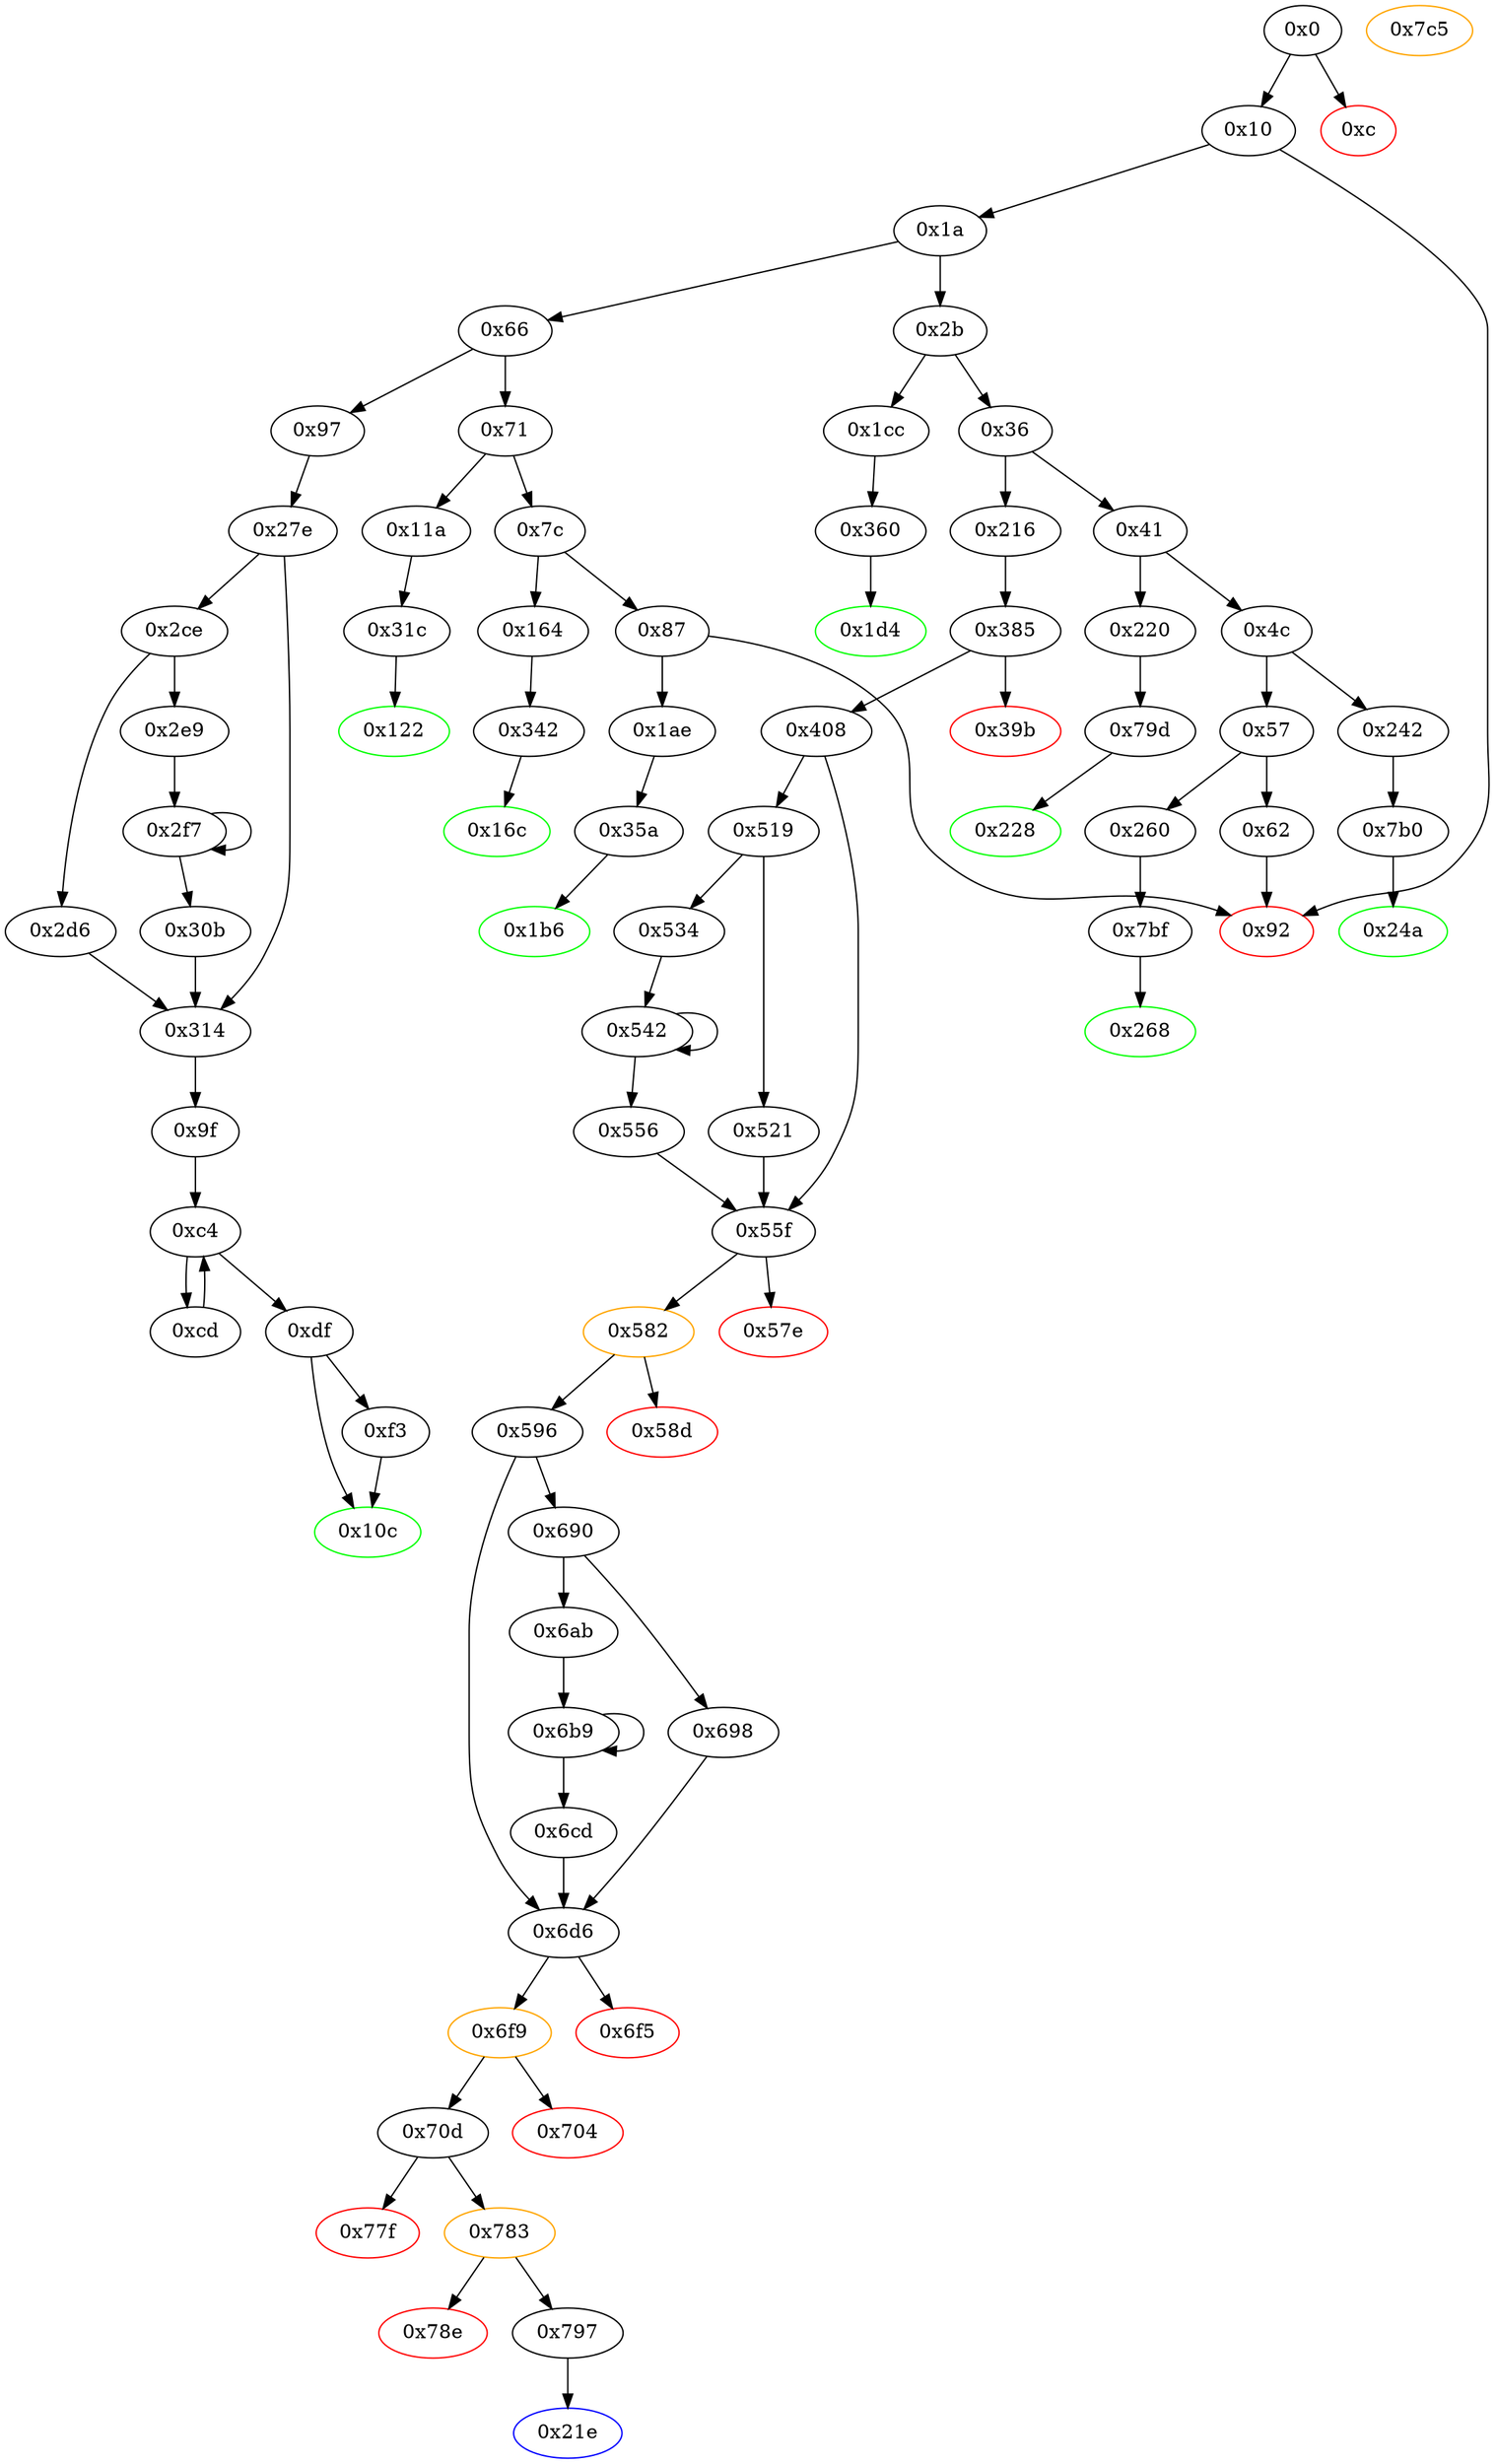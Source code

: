 digraph "" {
"0x70d" [fillcolor=white, id="0x70d", style=filled, tooltip="Block 0x70d\n[0x70d:0x77e]\n---\nPredecessors: [0x6f9]\nSuccessors: [0x77f, 0x783]\n---\n0x70d JUMPDEST\n0x70e POP\n0x70f POP\n0x710 POP\n0x711 POP\n0x712 PUSH20 0xf2c5369cffb8ea6284452b0326e326dbfdcb867c\n0x727 PUSH20 0xffffffffffffffffffffffffffffffffffffffff\n0x73c AND\n0x73d PUSH4 0x47786d37\n0x742 PUSH11 0x39e7139a8c08fa06000000\n0x74e PUSH1 0x40\n0x750 MLOAD\n0x751 DUP3\n0x752 PUSH4 0xffffffff\n0x757 AND\n0x758 PUSH1 0xe0\n0x75a SHL\n0x75b DUP2\n0x75c MSTORE\n0x75d PUSH1 0x4\n0x75f ADD\n0x760 DUP1\n0x761 DUP3\n0x762 DUP2\n0x763 MSTORE\n0x764 PUSH1 0x20\n0x766 ADD\n0x767 SWAP2\n0x768 POP\n0x769 POP\n0x76a PUSH1 0x0\n0x76c PUSH1 0x40\n0x76e MLOAD\n0x76f DUP1\n0x770 DUP4\n0x771 SUB\n0x772 DUP2\n0x773 PUSH1 0x0\n0x775 DUP8\n0x776 DUP1\n0x777 EXTCODESIZE\n0x778 ISZERO\n0x779 DUP1\n0x77a ISZERO\n0x77b PUSH2 0x783\n0x77e JUMPI\n---\n0x70d: JUMPDEST \n0x712: V521 = 0xf2c5369cffb8ea6284452b0326e326dbfdcb867c\n0x727: V522 = 0xffffffffffffffffffffffffffffffffffffffff\n0x73c: V523 = AND 0xffffffffffffffffffffffffffffffffffffffff 0xf2c5369cffb8ea6284452b0326e326dbfdcb867c\n0x73d: V524 = 0x47786d37\n0x742: V525 = 0x39e7139a8c08fa06000000\n0x74e: V526 = 0x40\n0x750: V527 = M[0x40]\n0x752: V528 = 0xffffffff\n0x757: V529 = AND 0xffffffff 0x47786d37\n0x758: V530 = 0xe0\n0x75a: V531 = SHL 0xe0 0x47786d37\n0x75c: M[V527] = 0x47786d3700000000000000000000000000000000000000000000000000000000\n0x75d: V532 = 0x4\n0x75f: V533 = ADD 0x4 V527\n0x763: M[V533] = 0x39e7139a8c08fa06000000\n0x764: V534 = 0x20\n0x766: V535 = ADD 0x20 V533\n0x76a: V536 = 0x0\n0x76c: V537 = 0x40\n0x76e: V538 = M[0x40]\n0x771: V539 = SUB V535 V538\n0x773: V540 = 0x0\n0x777: V541 = EXTCODESIZE 0xf2c5369cffb8ea6284452b0326e326dbfdcb867c\n0x778: V542 = ISZERO V541\n0x77a: V543 = ISZERO V542\n0x77b: V544 = 0x783\n0x77e: JUMPI 0x783 V543\n---\nEntry stack: [V13, 0x21e, V415, 0x168ccd67, S1, V514]\nStack pops: 4\nStack additions: [0xf2c5369cffb8ea6284452b0326e326dbfdcb867c, 0x47786d37, V535, 0x0, V538, V539, V538, 0x0, 0xf2c5369cffb8ea6284452b0326e326dbfdcb867c, V542]\nExit stack: [V13, 0x21e, 0xf2c5369cffb8ea6284452b0326e326dbfdcb867c, 0x47786d37, V535, 0x0, V538, V539, V538, 0x0, 0xf2c5369cffb8ea6284452b0326e326dbfdcb867c, V542]\n\nDef sites:\nV13: {0x1a.0x1f}\n0x21e: {0x216.0x217}\nV415: {0x596.0x5d2}\n0x168ccd67: {0x596.0x5d3}\nS1: {0x698.0x6a5, 0x6cd.0x6d4, 0x596.0x674}\nV514: {0x6f9.0x6fd}\n"];
"0x62" [fillcolor=white, id="0x62", style=filled, tooltip="Block 0x62\n[0x62:0x65]\n---\nPredecessors: [0x57]\nSuccessors: [0x92]\n---\n0x62 PUSH2 0x92\n0x65 JUMP\n---\n0x62: V32 = 0x92\n0x65: JUMP 0x92\n---\nEntry stack: [V13]\nStack pops: 0\nStack additions: []\nExit stack: [V13]\n\nDef sites:\nV13: {0x1a.0x1f}\n"];
"0x342" [fillcolor=white, id="0x342", style=filled, tooltip="Block 0x342\n[0x342:0x359]\n---\nPredecessors: [0x164]\nSuccessors: [0x16c]\n---\n0x342 JUMPDEST\n0x343 PUSH20 0xf2c5369cffb8ea6284452b0326e326dbfdcb867c\n0x358 DUP2\n0x359 JUMP\n---\n0x342: JUMPDEST \n0x343: V242 = 0xf2c5369cffb8ea6284452b0326e326dbfdcb867c\n0x359: JUMP 0x16c\n---\nEntry stack: [V13, 0x16c]\nStack pops: 1\nStack additions: [S0, 0xf2c5369cffb8ea6284452b0326e326dbfdcb867c]\nExit stack: [V13, 0x16c, 0xf2c5369cffb8ea6284452b0326e326dbfdcb867c]\n\nDef sites:\nV13: {0x1a.0x1f}\n0x16c: {0x164.0x165}\n"];
"0x698" [fillcolor=white, id="0x698", style=filled, tooltip="Block 0x698\n[0x698:0x6aa]\n---\nPredecessors: [0x690]\nSuccessors: [0x6d6]\n---\n0x698 PUSH2 0x100\n0x69b DUP1\n0x69c DUP4\n0x69d SLOAD\n0x69e DIV\n0x69f MUL\n0x6a0 DUP4\n0x6a1 MSTORE\n0x6a2 SWAP2\n0x6a3 PUSH1 0x20\n0x6a5 ADD\n0x6a6 SWAP2\n0x6a7 PUSH2 0x6d6\n0x6aa JUMP\n---\n0x698: V479 = 0x100\n0x69d: V480 = S[0x4]\n0x69e: V481 = DIV V480 0x100\n0x69f: V482 = MUL V481 0x100\n0x6a1: M[V462] = V482\n0x6a3: V483 = 0x20\n0x6a5: V484 = ADD 0x20 V462\n0x6a7: V485 = 0x6d6\n0x6aa: JUMP 0x6d6\n---\nEntry stack: [V13, 0x21e, V415, 0x168ccd67, V424, V426, 0x4, V428, V436, V444, V462, 0x4, V473]\nStack pops: 3\nStack additions: [V484, S1, S0]\nExit stack: [V13, 0x21e, V415, 0x168ccd67, V424, V426, 0x4, V428, V436, V444, V484, 0x4, V473]\n\nDef sites:\nV13: {0x1a.0x1f}\n0x21e: {0x216.0x217}\nV415: {0x596.0x5d2}\n0x168ccd67: {0x596.0x5d3}\nV424: {0x596.0x5fa}\nV426: {0x596.0x5fd}\n0x4: {0x596.0x5fe}\nV428: {0x596.0x600}\nV436: {0x596.0x612}\nV444: {0x596.0x64b}\nV462: {0x596.0x674}\n0x4: {0x596.0x5fe}\nV473: {0x596.0x689}\n"];
"0x7b0" [fillcolor=white, id="0x7b0", style=filled, tooltip="Block 0x7b0\n[0x7b0:0x7be]\n---\nPredecessors: [0x242]\nSuccessors: [0x24a]\n---\n0x7b0 JUMPDEST\n0x7b1 PUSH11 0x39e7139a8c08fa06000000\n0x7bd DUP2\n0x7be JUMP\n---\n0x7b0: JUMPDEST \n0x7b1: V563 = 0x39e7139a8c08fa06000000\n0x7be: JUMP 0x24a\n---\nEntry stack: [V13, 0x24a]\nStack pops: 1\nStack additions: [S0, 0x39e7139a8c08fa06000000]\nExit stack: [V13, 0x24a, 0x39e7139a8c08fa06000000]\n\nDef sites:\nV13: {0x1a.0x1f}\n0x24a: {0x242.0x243}\n"];
"0x704" [color=red, fillcolor=white, id="0x704", style=filled, tooltip="Block 0x704\n[0x704:0x70c]\n---\nPredecessors: [0x6f9]\nSuccessors: []\n---\n0x704 RETURNDATASIZE\n0x705 PUSH1 0x0\n0x707 DUP1\n0x708 RETURNDATACOPY\n0x709 RETURNDATASIZE\n0x70a PUSH1 0x0\n0x70c REVERT\n---\n0x704: V517 = RETURNDATASIZE\n0x705: V518 = 0x0\n0x708: RETURNDATACOPY 0x0 0x0 V517\n0x709: V519 = RETURNDATASIZE\n0x70a: V520 = 0x0\n0x70c: REVERT 0x0 V519\n---\nEntry stack: [V13, 0x21e, V415, 0x168ccd67, S1, V514]\nStack pops: 0\nStack additions: []\nExit stack: [V13, 0x21e, V415, 0x168ccd67, S1, V514]\n\nDef sites:\nV13: {0x1a.0x1f}\n0x21e: {0x216.0x217}\nV415: {0x596.0x5d2}\n0x168ccd67: {0x596.0x5d3}\nS1: {0x698.0x6a5, 0x6cd.0x6d4, 0x596.0x674}\nV514: {0x6f9.0x6fd}\n"];
"0x6f9" [color=orange, fillcolor=white, id="0x6f9", style=filled, tooltip="Block 0x6f9\n[0x6f9:0x703]\n---\nPredecessors: [0x6d6]\nSuccessors: [0x704, 0x70d]\n---\n0x6f9 JUMPDEST\n0x6fa POP\n0x6fb GAS\n0x6fc CALL\n0x6fd ISZERO\n0x6fe DUP1\n0x6ff ISZERO\n0x700 PUSH2 0x70d\n0x703 JUMPI\n---\n0x6f9: JUMPDEST \n0x6fb: V512 = GAS\n0x6fc: V513 = CALL V512 V415 0x0 V504 V505 V504 0x0\n0x6fd: V514 = ISZERO V513\n0x6ff: V515 = ISZERO V514\n0x700: V516 = 0x70d\n0x703: JUMPI 0x70d V515\n---\nEntry stack: [V13, 0x21e, V415, 0x168ccd67, S7, 0x0, V504, V505, V504, 0x0, V415, V508]\nStack pops: 7\nStack additions: [V514]\nExit stack: [V13, 0x21e, V415, 0x168ccd67, S7, V514]\n\nDef sites:\nV13: {0x1a.0x1f}\n0x21e: {0x216.0x217}\nV415: {0x596.0x5d2}\n0x168ccd67: {0x596.0x5d3}\nS7: {0x698.0x6a5, 0x6cd.0x6d4, 0x596.0x674}\n0x0: {0x6d6.0x6e0}\nV504: {0x6d6.0x6e4}\nV505: {0x6d6.0x6e7}\nV504: {0x6d6.0x6e4}\n0x0: {0x6d6.0x6e9}\nV415: {0x596.0x5d2}\nV508: {0x6d6.0x6ee}\n"];
"0x542" [fillcolor=white, id="0x542", style=filled, tooltip="Block 0x542\n[0x542:0x555]\n---\nPredecessors: [0x534, 0x542]\nSuccessors: [0x542, 0x556]\n---\n0x542 JUMPDEST\n0x543 DUP2\n0x544 SLOAD\n0x545 DUP2\n0x546 MSTORE\n0x547 SWAP1\n0x548 PUSH1 0x1\n0x54a ADD\n0x54b SWAP1\n0x54c PUSH1 0x20\n0x54e ADD\n0x54f DUP1\n0x550 DUP4\n0x551 GT\n0x552 PUSH2 0x542\n0x555 JUMPI\n---\n0x542: JUMPDEST \n0x544: V377 = S[S1]\n0x546: M[S0] = V377\n0x548: V378 = 0x1\n0x54a: V379 = ADD 0x1 S1\n0x54c: V380 = 0x20\n0x54e: V381 = ADD 0x20 S0\n0x551: V382 = GT V372 V381\n0x552: V383 = 0x542\n0x555: JUMPI 0x542 V382\n---\nEntry stack: [V13, 0x21e, V301, 0x46d2fbbb, V310, V312, 0x4, V314, V322, V330, V372, S1, S0]\nStack pops: 3\nStack additions: [S2, V379, V381]\nExit stack: [V13, 0x21e, V301, 0x46d2fbbb, V310, V312, 0x4, V314, V322, V330, V372, V379, V381]\n\nDef sites:\nV13: {0x1a.0x1f}\n0x21e: {0x216.0x217}\nV301: {0x408.0x45b}\n0x46d2fbbb: {0x408.0x45c}\nV310: {0x408.0x483}\nV312: {0x408.0x486}\n0x4: {0x408.0x487}\nV314: {0x408.0x489}\nV322: {0x408.0x49b}\nV330: {0x408.0x4d4}\nV372: {0x534.0x536}\nS1: {0x542.0x54a, 0x534.0x540}\nS0: {0x408.0x4fd, 0x542.0x54e}\n"];
"0x6cd" [fillcolor=white, id="0x6cd", style=filled, tooltip="Block 0x6cd\n[0x6cd:0x6d5]\n---\nPredecessors: [0x6b9]\nSuccessors: [0x6d6]\n---\n0x6cd DUP3\n0x6ce SWAP1\n0x6cf SUB\n0x6d0 PUSH1 0x1f\n0x6d2 AND\n0x6d3 DUP3\n0x6d4 ADD\n0x6d5 SWAP2\n---\n0x6cf: V498 = SUB V495 V486\n0x6d0: V499 = 0x1f\n0x6d2: V500 = AND 0x1f V498\n0x6d4: V501 = ADD V486 V500\n---\nEntry stack: [V13, 0x21e, V415, 0x168ccd67, V424, V426, 0x4, V428, V436, V444, V486, V493, V495]\nStack pops: 3\nStack additions: [V501, S1, S2]\nExit stack: [V13, 0x21e, V415, 0x168ccd67, V424, V426, 0x4, V428, V436, V444, V501, V493, V486]\n\nDef sites:\nV13: {0x1a.0x1f}\n0x21e: {0x216.0x217}\nV415: {0x596.0x5d2}\n0x168ccd67: {0x596.0x5d3}\nV424: {0x596.0x5fa}\nV426: {0x596.0x5fd}\n0x4: {0x596.0x5fe}\nV428: {0x596.0x600}\nV436: {0x596.0x612}\nV444: {0x596.0x64b}\nV486: {0x6ab.0x6ad}\nV493: {0x6b9.0x6c1}\nV495: {0x6b9.0x6c5}\n"];
"0x92" [color=red, fillcolor=white, id="0x92", style=filled, tooltip="Block 0x92\n[0x92:0x96]\n---\nPredecessors: [0x10, 0x62, 0x87]\nSuccessors: []\n---\n0x92 JUMPDEST\n0x93 PUSH1 0x0\n0x95 DUP1\n0x96 REVERT\n---\n0x92: JUMPDEST \n0x93: V45 = 0x0\n0x96: REVERT 0x0 0x0\n---\nEntry stack: [V13]\nStack pops: 0\nStack additions: []\nExit stack: [V13]\n\nDef sites:\nV13: {0x1a.0x1f}\n"];
"0x2d6" [fillcolor=white, id="0x2d6", style=filled, tooltip="Block 0x2d6\n[0x2d6:0x2e8]\n---\nPredecessors: [0x2ce]\nSuccessors: [0x314]\n---\n0x2d6 PUSH2 0x100\n0x2d9 DUP1\n0x2da DUP4\n0x2db SLOAD\n0x2dc DIV\n0x2dd MUL\n0x2de DUP4\n0x2df MSTORE\n0x2e0 SWAP2\n0x2e1 PUSH1 0x20\n0x2e3 ADD\n0x2e4 SWAP2\n0x2e5 PUSH2 0x314\n0x2e8 JUMP\n---\n0x2d6: V211 = 0x100\n0x2db: V212 = S[0x4]\n0x2dc: V213 = DIV V212 0x100\n0x2dd: V214 = MUL V213 0x100\n0x2df: M[V194] = V214\n0x2e1: V215 = 0x20\n0x2e3: V216 = ADD 0x20 V194\n0x2e5: V217 = 0x314\n0x2e8: JUMP 0x314\n---\nEntry stack: [V13, 0x9f, V190, 0x4, V181, V194, 0x4, V205]\nStack pops: 3\nStack additions: [V216, S1, S0]\nExit stack: [V13, 0x9f, V190, 0x4, V181, V216, 0x4, V205]\n\nDef sites:\nV13: {0x1a.0x1f}\n0x9f: {0x97.0x98}\nV190: {0x27e.0x2a3}\n0x4: {0x27e.0x27f}\nV181: {0x27e.0x293}\nV194: {0x27e.0x2b3}\n0x4: {0x27e.0x27f}\nV205: {0x27e.0x2c7}\n"];
"0x582" [color=orange, fillcolor=white, id="0x582", style=filled, tooltip="Block 0x582\n[0x582:0x58c]\n---\nPredecessors: [0x55f]\nSuccessors: [0x58d, 0x596]\n---\n0x582 JUMPDEST\n0x583 POP\n0x584 GAS\n0x585 CALL\n0x586 ISZERO\n0x587 DUP1\n0x588 ISZERO\n0x589 PUSH2 0x596\n0x58c JUMPI\n---\n0x582: JUMPDEST \n0x584: V398 = GAS\n0x585: V399 = CALL V398 V301 0x0 V390 V391 V390 0x0\n0x586: V400 = ISZERO V399\n0x588: V401 = ISZERO V400\n0x589: V402 = 0x596\n0x58c: JUMPI 0x596 V401\n---\nEntry stack: [V13, 0x21e, V301, 0x46d2fbbb, S7, 0x0, V390, V391, V390, 0x0, V301, V394]\nStack pops: 7\nStack additions: [V400]\nExit stack: [V13, 0x21e, V301, 0x46d2fbbb, S7, V400]\n\nDef sites:\nV13: {0x1a.0x1f}\n0x21e: {0x216.0x217}\nV301: {0x408.0x45b}\n0x46d2fbbb: {0x408.0x45c}\nS7: {0x521.0x52e, 0x408.0x4fd, 0x556.0x55d}\n0x0: {0x55f.0x569}\nV390: {0x55f.0x56d}\nV391: {0x55f.0x570}\nV390: {0x55f.0x56d}\n0x0: {0x55f.0x572}\nV301: {0x408.0x45b}\nV394: {0x55f.0x577}\n"];
"0x41" [fillcolor=white, id="0x41", style=filled, tooltip="Block 0x41\n[0x41:0x4b]\n---\nPredecessors: [0x36]\nSuccessors: [0x4c, 0x220]\n---\n0x41 DUP1\n0x42 PUSH4 0xae8421e1\n0x47 EQ\n0x48 PUSH2 0x220\n0x4b JUMPI\n---\n0x42: V23 = 0xae8421e1\n0x47: V24 = EQ 0xae8421e1 V13\n0x48: V25 = 0x220\n0x4b: JUMPI 0x220 V24\n---\nEntry stack: [V13]\nStack pops: 1\nStack additions: [S0]\nExit stack: [V13]\n\nDef sites:\nV13: {0x1a.0x1f}\n"];
"0x1d4" [color=green, fillcolor=white, id="0x1d4", style=filled, tooltip="Block 0x1d4\n[0x1d4:0x215]\n---\nPredecessors: [0x360]\nSuccessors: []\n---\n0x1d4 JUMPDEST\n0x1d5 PUSH1 0x40\n0x1d7 MLOAD\n0x1d8 DUP1\n0x1d9 DUP3\n0x1da PUSH20 0xffffffffffffffffffffffffffffffffffffffff\n0x1ef AND\n0x1f0 PUSH20 0xffffffffffffffffffffffffffffffffffffffff\n0x205 AND\n0x206 DUP2\n0x207 MSTORE\n0x208 PUSH1 0x20\n0x20a ADD\n0x20b SWAP2\n0x20c POP\n0x20d POP\n0x20e PUSH1 0x40\n0x210 MLOAD\n0x211 DUP1\n0x212 SWAP2\n0x213 SUB\n0x214 SWAP1\n0x215 RETURN\n---\n0x1d4: JUMPDEST \n0x1d5: V126 = 0x40\n0x1d7: V127 = M[0x40]\n0x1da: V128 = 0xffffffffffffffffffffffffffffffffffffffff\n0x1ef: V129 = AND 0xffffffffffffffffffffffffffffffffffffffff V251\n0x1f0: V130 = 0xffffffffffffffffffffffffffffffffffffffff\n0x205: V131 = AND 0xffffffffffffffffffffffffffffffffffffffff V129\n0x207: M[V127] = V131\n0x208: V132 = 0x20\n0x20a: V133 = ADD 0x20 V127\n0x20e: V134 = 0x40\n0x210: V135 = M[0x40]\n0x213: V136 = SUB V133 V135\n0x215: RETURN V135 V136\n---\nEntry stack: [V13, 0x1d4, V251]\nStack pops: 1\nStack additions: []\nExit stack: [V13, 0x1d4]\n\nDef sites:\nV13: {0x1a.0x1f}\n0x1d4: {0x1cc.0x1cd}\nV251: {0x360.0x382}\n"];
"0x35a" [fillcolor=white, id="0x35a", style=filled, tooltip="Block 0x35a\n[0x35a:0x35f]\n---\nPredecessors: [0x1ae]\nSuccessors: [0x1b6]\n---\n0x35a JUMPDEST\n0x35b PUSH1 0x2\n0x35d SLOAD\n0x35e DUP2\n0x35f JUMP\n---\n0x35a: JUMPDEST \n0x35b: V243 = 0x2\n0x35d: V244 = S[0x2]\n0x35f: JUMP 0x1b6\n---\nEntry stack: [V13, 0x1b6]\nStack pops: 1\nStack additions: [S0, V244]\nExit stack: [V13, 0x1b6, V244]\n\nDef sites:\nV13: {0x1a.0x1f}\n0x1b6: {0x1ae.0x1af}\n"];
"0x21e" [color=blue, fillcolor=white, id="0x21e", style=filled, tooltip="Block 0x21e\n[0x21e:0x21f]\n---\nPredecessors: [0x797]\nSuccessors: []\n---\n0x21e JUMPDEST\n0x21f STOP\n---\n0x21e: JUMPDEST \n0x21f: STOP \n---\nEntry stack: [V13]\nStack pops: 0\nStack additions: []\nExit stack: [V13]\n\nDef sites:\nV13: {0x1a.0x1f}\n"];
"0x6b9" [fillcolor=white, id="0x6b9", style=filled, tooltip="Block 0x6b9\n[0x6b9:0x6cc]\n---\nPredecessors: [0x6ab, 0x6b9]\nSuccessors: [0x6b9, 0x6cd]\n---\n0x6b9 JUMPDEST\n0x6ba DUP2\n0x6bb SLOAD\n0x6bc DUP2\n0x6bd MSTORE\n0x6be SWAP1\n0x6bf PUSH1 0x1\n0x6c1 ADD\n0x6c2 SWAP1\n0x6c3 PUSH1 0x20\n0x6c5 ADD\n0x6c6 DUP1\n0x6c7 DUP4\n0x6c8 GT\n0x6c9 PUSH2 0x6b9\n0x6cc JUMPI\n---\n0x6b9: JUMPDEST \n0x6bb: V491 = S[S1]\n0x6bd: M[S0] = V491\n0x6bf: V492 = 0x1\n0x6c1: V493 = ADD 0x1 S1\n0x6c3: V494 = 0x20\n0x6c5: V495 = ADD 0x20 S0\n0x6c8: V496 = GT V486 V495\n0x6c9: V497 = 0x6b9\n0x6cc: JUMPI 0x6b9 V496\n---\nEntry stack: [V13, 0x21e, V415, 0x168ccd67, V424, V426, 0x4, V428, V436, V444, V486, S1, S0]\nStack pops: 3\nStack additions: [S2, V493, V495]\nExit stack: [V13, 0x21e, V415, 0x168ccd67, V424, V426, 0x4, V428, V436, V444, V486, V493, V495]\n\nDef sites:\nV13: {0x1a.0x1f}\n0x21e: {0x216.0x217}\nV415: {0x596.0x5d2}\n0x168ccd67: {0x596.0x5d3}\nV424: {0x596.0x5fa}\nV426: {0x596.0x5fd}\n0x4: {0x596.0x5fe}\nV428: {0x596.0x600}\nV436: {0x596.0x612}\nV444: {0x596.0x64b}\nV486: {0x6ab.0x6ad}\nS1: {0x6b9.0x6c1, 0x6ab.0x6b7}\nS0: {0x6b9.0x6c5, 0x596.0x674}\n"];
"0xdf" [fillcolor=white, id="0xdf", style=filled, tooltip="Block 0xdf\n[0xdf:0xf2]\n---\nPredecessors: [0xc4]\nSuccessors: [0xf3, 0x10c]\n---\n0xdf JUMPDEST\n0xe0 POP\n0xe1 POP\n0xe2 POP\n0xe3 POP\n0xe4 SWAP1\n0xe5 POP\n0xe6 SWAP1\n0xe7 DUP2\n0xe8 ADD\n0xe9 SWAP1\n0xea PUSH1 0x1f\n0xec AND\n0xed DUP1\n0xee ISZERO\n0xef PUSH2 0x10c\n0xf2 JUMPI\n---\n0xdf: JUMPDEST \n0xe8: V69 = ADD V56 V55\n0xea: V70 = 0x1f\n0xec: V71 = AND 0x1f V56\n0xee: V72 = ISZERO V71\n0xef: V73 = 0x10c\n0xf2: JUMPI 0x10c V72\n---\nEntry stack: [V13, 0x9f, V190, V49, V49, V55, V58, V56, V56, V55, V58, S0]\nStack pops: 7\nStack additions: [V69, V71]\nExit stack: [V13, 0x9f, V190, V49, V49, V69, V71]\n\nDef sites:\nV13: {0x1a.0x1f}\n0x9f: {0x97.0x98}\nV190: {0x27e.0x2a3}\nV49: {0x9f.0xa2}\nV49: {0x9f.0xa2}\nV55: {0x9f.0xb5}\nV58: {0x9f.0xbd}\nV56: {0x9f.0xb9}\nV56: {0x9f.0xb9}\nV55: {0x9f.0xb5}\nV58: {0x9f.0xbd}\nS0: {0xcd.0xd8, 0x9f.0xc2}\n"];
"0x78e" [color=red, fillcolor=white, id="0x78e", style=filled, tooltip="Block 0x78e\n[0x78e:0x796]\n---\nPredecessors: [0x783]\nSuccessors: []\n---\n0x78e RETURNDATASIZE\n0x78f PUSH1 0x0\n0x791 DUP1\n0x792 RETURNDATACOPY\n0x793 RETURNDATASIZE\n0x794 PUSH1 0x0\n0x796 REVERT\n---\n0x78e: V551 = RETURNDATASIZE\n0x78f: V552 = 0x0\n0x792: RETURNDATACOPY 0x0 0x0 V551\n0x793: V553 = RETURNDATASIZE\n0x794: V554 = 0x0\n0x796: REVERT 0x0 V553\n---\nEntry stack: [V13, 0x21e, 0xf2c5369cffb8ea6284452b0326e326dbfdcb867c, 0x47786d37, V535, V548]\nStack pops: 0\nStack additions: []\nExit stack: [V13, 0x21e, 0xf2c5369cffb8ea6284452b0326e326dbfdcb867c, 0x47786d37, V535, V548]\n\nDef sites:\nV13: {0x1a.0x1f}\n0x21e: {0x216.0x217}\n0xf2c5369cffb8ea6284452b0326e326dbfdcb867c: {0x70d.0x73c}\n0x47786d37: {0x70d.0x73d}\nV535: {0x70d.0x766}\nV548: {0x783.0x787}\n"];
"0x2ce" [fillcolor=white, id="0x2ce", style=filled, tooltip="Block 0x2ce\n[0x2ce:0x2d5]\n---\nPredecessors: [0x27e]\nSuccessors: [0x2d6, 0x2e9]\n---\n0x2ce DUP1\n0x2cf PUSH1 0x1f\n0x2d1 LT\n0x2d2 PUSH2 0x2e9\n0x2d5 JUMPI\n---\n0x2cf: V208 = 0x1f\n0x2d1: V209 = LT 0x1f V205\n0x2d2: V210 = 0x2e9\n0x2d5: JUMPI 0x2e9 V209\n---\nEntry stack: [V13, 0x9f, V190, 0x4, V181, V194, 0x4, V205]\nStack pops: 1\nStack additions: [S0]\nExit stack: [V13, 0x9f, V190, 0x4, V181, V194, 0x4, V205]\n\nDef sites:\nV13: {0x1a.0x1f}\n0x9f: {0x97.0x98}\nV190: {0x27e.0x2a3}\n0x4: {0x27e.0x27f}\nV181: {0x27e.0x293}\nV194: {0x27e.0x2b3}\n0x4: {0x27e.0x27f}\nV205: {0x27e.0x2c7}\n"];
"0x27e" [fillcolor=white, id="0x27e", style=filled, tooltip="Block 0x27e\n[0x27e:0x2cd]\n---\nPredecessors: [0x97]\nSuccessors: [0x2ce, 0x314]\n---\n0x27e JUMPDEST\n0x27f PUSH1 0x4\n0x281 DUP1\n0x282 SLOAD\n0x283 PUSH1 0x1\n0x285 DUP2\n0x286 PUSH1 0x1\n0x288 AND\n0x289 ISZERO\n0x28a PUSH2 0x100\n0x28d MUL\n0x28e SUB\n0x28f AND\n0x290 PUSH1 0x2\n0x292 SWAP1\n0x293 DIV\n0x294 DUP1\n0x295 PUSH1 0x1f\n0x297 ADD\n0x298 PUSH1 0x20\n0x29a DUP1\n0x29b SWAP2\n0x29c DIV\n0x29d MUL\n0x29e PUSH1 0x20\n0x2a0 ADD\n0x2a1 PUSH1 0x40\n0x2a3 MLOAD\n0x2a4 SWAP1\n0x2a5 DUP2\n0x2a6 ADD\n0x2a7 PUSH1 0x40\n0x2a9 MSTORE\n0x2aa DUP1\n0x2ab SWAP3\n0x2ac SWAP2\n0x2ad SWAP1\n0x2ae DUP2\n0x2af DUP2\n0x2b0 MSTORE\n0x2b1 PUSH1 0x20\n0x2b3 ADD\n0x2b4 DUP3\n0x2b5 DUP1\n0x2b6 SLOAD\n0x2b7 PUSH1 0x1\n0x2b9 DUP2\n0x2ba PUSH1 0x1\n0x2bc AND\n0x2bd ISZERO\n0x2be PUSH2 0x100\n0x2c1 MUL\n0x2c2 SUB\n0x2c3 AND\n0x2c4 PUSH1 0x2\n0x2c6 SWAP1\n0x2c7 DIV\n0x2c8 DUP1\n0x2c9 ISZERO\n0x2ca PUSH2 0x314\n0x2cd JUMPI\n---\n0x27e: JUMPDEST \n0x27f: V170 = 0x4\n0x282: V171 = S[0x4]\n0x283: V172 = 0x1\n0x286: V173 = 0x1\n0x288: V174 = AND 0x1 V171\n0x289: V175 = ISZERO V174\n0x28a: V176 = 0x100\n0x28d: V177 = MUL 0x100 V175\n0x28e: V178 = SUB V177 0x1\n0x28f: V179 = AND V178 V171\n0x290: V180 = 0x2\n0x293: V181 = DIV V179 0x2\n0x295: V182 = 0x1f\n0x297: V183 = ADD 0x1f V181\n0x298: V184 = 0x20\n0x29c: V185 = DIV V183 0x20\n0x29d: V186 = MUL V185 0x20\n0x29e: V187 = 0x20\n0x2a0: V188 = ADD 0x20 V186\n0x2a1: V189 = 0x40\n0x2a3: V190 = M[0x40]\n0x2a6: V191 = ADD V190 V188\n0x2a7: V192 = 0x40\n0x2a9: M[0x40] = V191\n0x2b0: M[V190] = V181\n0x2b1: V193 = 0x20\n0x2b3: V194 = ADD 0x20 V190\n0x2b6: V195 = S[0x4]\n0x2b7: V196 = 0x1\n0x2ba: V197 = 0x1\n0x2bc: V198 = AND 0x1 V195\n0x2bd: V199 = ISZERO V198\n0x2be: V200 = 0x100\n0x2c1: V201 = MUL 0x100 V199\n0x2c2: V202 = SUB V201 0x1\n0x2c3: V203 = AND V202 V195\n0x2c4: V204 = 0x2\n0x2c7: V205 = DIV V203 0x2\n0x2c9: V206 = ISZERO V205\n0x2ca: V207 = 0x314\n0x2cd: JUMPI 0x314 V206\n---\nEntry stack: [V13, 0x9f]\nStack pops: 0\nStack additions: [V190, 0x4, V181, V194, 0x4, V205]\nExit stack: [V13, 0x9f, V190, 0x4, V181, V194, 0x4, V205]\n\nDef sites:\nV13: {0x1a.0x1f}\n0x9f: {0x97.0x98}\n"];
"0x79d" [fillcolor=white, id="0x79d", style=filled, tooltip="Block 0x79d\n[0x79d:0x7af]\n---\nPredecessors: [0x220]\nSuccessors: [0x228]\n---\n0x79d JUMPDEST\n0x79e PUSH1 0x5\n0x7a0 PUSH1 0x0\n0x7a2 SWAP1\n0x7a3 SLOAD\n0x7a4 SWAP1\n0x7a5 PUSH2 0x100\n0x7a8 EXP\n0x7a9 SWAP1\n0x7aa DIV\n0x7ab PUSH1 0xff\n0x7ad AND\n0x7ae DUP2\n0x7af JUMP\n---\n0x79d: JUMPDEST \n0x79e: V555 = 0x5\n0x7a0: V556 = 0x0\n0x7a3: V557 = S[0x5]\n0x7a5: V558 = 0x100\n0x7a8: V559 = EXP 0x100 0x0\n0x7aa: V560 = DIV V557 0x1\n0x7ab: V561 = 0xff\n0x7ad: V562 = AND 0xff V560\n0x7af: JUMP 0x228\n---\nEntry stack: [V13, 0x228]\nStack pops: 1\nStack additions: [S0, V562]\nExit stack: [V13, 0x228, V562]\n\nDef sites:\nV13: {0x1a.0x1f}\n0x228: {0x220.0x221}\n"];
"0x4c" [fillcolor=white, id="0x4c", style=filled, tooltip="Block 0x4c\n[0x4c:0x56]\n---\nPredecessors: [0x41]\nSuccessors: [0x57, 0x242]\n---\n0x4c DUP1\n0x4d PUSH4 0xcb20a288\n0x52 EQ\n0x53 PUSH2 0x242\n0x56 JUMPI\n---\n0x4d: V26 = 0xcb20a288\n0x52: V27 = EQ 0xcb20a288 V13\n0x53: V28 = 0x242\n0x56: JUMPI 0x242 V27\n---\nEntry stack: [V13]\nStack pops: 1\nStack additions: [S0]\nExit stack: [V13]\n\nDef sites:\nV13: {0x1a.0x1f}\n"];
"0x77f" [color=red, fillcolor=white, id="0x77f", style=filled, tooltip="Block 0x77f\n[0x77f:0x782]\n---\nPredecessors: [0x70d]\nSuccessors: []\n---\n0x77f PUSH1 0x0\n0x781 DUP1\n0x782 REVERT\n---\n0x77f: V545 = 0x0\n0x782: REVERT 0x0 0x0\n---\nEntry stack: [V13, 0x21e, 0xf2c5369cffb8ea6284452b0326e326dbfdcb867c, 0x47786d37, V535, 0x0, V538, V539, V538, 0x0, 0xf2c5369cffb8ea6284452b0326e326dbfdcb867c, V542]\nStack pops: 0\nStack additions: []\nExit stack: [V13, 0x21e, 0xf2c5369cffb8ea6284452b0326e326dbfdcb867c, 0x47786d37, V535, 0x0, V538, V539, V538, 0x0, 0xf2c5369cffb8ea6284452b0326e326dbfdcb867c, V542]\n\nDef sites:\nV13: {0x1a.0x1f}\n0x21e: {0x216.0x217}\n0xf2c5369cffb8ea6284452b0326e326dbfdcb867c: {0x70d.0x73c}\n0x47786d37: {0x70d.0x73d}\nV535: {0x70d.0x766}\n0x0: {0x70d.0x76a}\nV538: {0x70d.0x76e}\nV539: {0x70d.0x771}\nV538: {0x70d.0x76e}\n0x0: {0x70d.0x773}\n0xf2c5369cffb8ea6284452b0326e326dbfdcb867c: {0x70d.0x73c}\nV542: {0x70d.0x778}\n"];
"0x55f" [fillcolor=white, id="0x55f", style=filled, tooltip="Block 0x55f\n[0x55f:0x57d]\n---\nPredecessors: [0x408, 0x521, 0x556]\nSuccessors: [0x57e, 0x582]\n---\n0x55f JUMPDEST\n0x560 POP\n0x561 POP\n0x562 SWAP6\n0x563 POP\n0x564 POP\n0x565 POP\n0x566 POP\n0x567 POP\n0x568 POP\n0x569 PUSH1 0x0\n0x56b PUSH1 0x40\n0x56d MLOAD\n0x56e DUP1\n0x56f DUP4\n0x570 SUB\n0x571 DUP2\n0x572 PUSH1 0x0\n0x574 DUP8\n0x575 DUP1\n0x576 EXTCODESIZE\n0x577 ISZERO\n0x578 DUP1\n0x579 ISZERO\n0x57a PUSH2 0x582\n0x57d JUMPI\n---\n0x55f: JUMPDEST \n0x569: V388 = 0x0\n0x56b: V389 = 0x40\n0x56d: V390 = M[0x40]\n0x570: V391 = SUB S2 V390\n0x572: V392 = 0x0\n0x576: V393 = EXTCODESIZE V301\n0x577: V394 = ISZERO V393\n0x579: V395 = ISZERO V394\n0x57a: V396 = 0x582\n0x57d: JUMPI 0x582 V395\n---\nEntry stack: [V13, 0x21e, V301, 0x46d2fbbb, V310, V312, 0x4, V314, V322, V330, S2, S1, S0]\nStack pops: 11\nStack additions: [S10, S9, S2, 0x0, V390, V391, V390, 0x0, S10, V394]\nExit stack: [V13, 0x21e, V301, 0x46d2fbbb, S2, 0x0, V390, V391, V390, 0x0, V301, V394]\n\nDef sites:\nV13: {0x1a.0x1f}\n0x21e: {0x216.0x217}\nV301: {0x408.0x45b}\n0x46d2fbbb: {0x408.0x45c}\nV310: {0x408.0x483}\nV312: {0x408.0x486}\n0x4: {0x408.0x487}\nV314: {0x408.0x489}\nV322: {0x408.0x49b}\nV330: {0x408.0x4d4}\nS2: {0x521.0x52e, 0x408.0x4fd, 0x556.0x55d}\nS1: {0x408.0x487, 0x542.0x54a}\nS0: {0x408.0x512, 0x534.0x536}\n"];
"0x39b" [color=red, fillcolor=white, id="0x39b", style=filled, tooltip="Block 0x39b\n[0x39b:0x407]\n---\nPredecessors: [0x385]\nSuccessors: []\n---\n0x39b PUSH1 0x40\n0x39d MLOAD\n0x39e PUSH32 0x8c379a000000000000000000000000000000000000000000000000000000000\n0x3bf DUP2\n0x3c0 MSTORE\n0x3c1 PUSH1 0x4\n0x3c3 ADD\n0x3c4 DUP1\n0x3c5 DUP1\n0x3c6 PUSH1 0x20\n0x3c8 ADD\n0x3c9 DUP3\n0x3ca DUP2\n0x3cb SUB\n0x3cc DUP3\n0x3cd MSTORE\n0x3ce PUSH1 0x12\n0x3d0 DUP2\n0x3d1 MSTORE\n0x3d2 PUSH1 0x20\n0x3d4 ADD\n0x3d5 DUP1\n0x3d6 PUSH32 0x7370656c6c2d616c72656164792d636173740000000000000000000000000000\n0x3f7 DUP2\n0x3f8 MSTORE\n0x3f9 POP\n0x3fa PUSH1 0x20\n0x3fc ADD\n0x3fd SWAP2\n0x3fe POP\n0x3ff POP\n0x400 PUSH1 0x40\n0x402 MLOAD\n0x403 DUP1\n0x404 SWAP2\n0x405 SUB\n0x406 SWAP1\n0x407 REVERT\n---\n0x39b: V262 = 0x40\n0x39d: V263 = M[0x40]\n0x39e: V264 = 0x8c379a000000000000000000000000000000000000000000000000000000000\n0x3c0: M[V263] = 0x8c379a000000000000000000000000000000000000000000000000000000000\n0x3c1: V265 = 0x4\n0x3c3: V266 = ADD 0x4 V263\n0x3c6: V267 = 0x20\n0x3c8: V268 = ADD 0x20 V266\n0x3cb: V269 = SUB V268 V266\n0x3cd: M[V266] = V269\n0x3ce: V270 = 0x12\n0x3d1: M[V268] = 0x12\n0x3d2: V271 = 0x20\n0x3d4: V272 = ADD 0x20 V268\n0x3d6: V273 = 0x7370656c6c2d616c72656164792d636173740000000000000000000000000000\n0x3f8: M[V272] = 0x7370656c6c2d616c72656164792d636173740000000000000000000000000000\n0x3fa: V274 = 0x20\n0x3fc: V275 = ADD 0x20 V272\n0x400: V276 = 0x40\n0x402: V277 = M[0x40]\n0x405: V278 = SUB V275 V277\n0x407: REVERT V277 V278\n---\nEntry stack: [V13, 0x21e]\nStack pops: 0\nStack additions: []\nExit stack: [V13, 0x21e]\n\nDef sites:\nV13: {0x1a.0x1f}\n0x21e: {0x216.0x217}\n"];
"0x360" [fillcolor=white, id="0x360", style=filled, tooltip="Block 0x360\n[0x360:0x384]\n---\nPredecessors: [0x1cc]\nSuccessors: [0x1d4]\n---\n0x360 JUMPDEST\n0x361 PUSH1 0x0\n0x363 DUP1\n0x364 SWAP1\n0x365 SLOAD\n0x366 SWAP1\n0x367 PUSH2 0x100\n0x36a EXP\n0x36b SWAP1\n0x36c DIV\n0x36d PUSH20 0xffffffffffffffffffffffffffffffffffffffff\n0x382 AND\n0x383 DUP2\n0x384 JUMP\n---\n0x360: JUMPDEST \n0x361: V245 = 0x0\n0x365: V246 = S[0x0]\n0x367: V247 = 0x100\n0x36a: V248 = EXP 0x100 0x0\n0x36c: V249 = DIV V246 0x1\n0x36d: V250 = 0xffffffffffffffffffffffffffffffffffffffff\n0x382: V251 = AND 0xffffffffffffffffffffffffffffffffffffffff V249\n0x384: JUMP 0x1d4\n---\nEntry stack: [V13, 0x1d4]\nStack pops: 1\nStack additions: [S0, V251]\nExit stack: [V13, 0x1d4, V251]\n\nDef sites:\nV13: {0x1a.0x1f}\n0x1d4: {0x1cc.0x1cd}\n"];
"0x24a" [color=green, fillcolor=white, id="0x24a", style=filled, tooltip="Block 0x24a\n[0x24a:0x25f]\n---\nPredecessors: [0x7b0]\nSuccessors: []\n---\n0x24a JUMPDEST\n0x24b PUSH1 0x40\n0x24d MLOAD\n0x24e DUP1\n0x24f DUP3\n0x250 DUP2\n0x251 MSTORE\n0x252 PUSH1 0x20\n0x254 ADD\n0x255 SWAP2\n0x256 POP\n0x257 POP\n0x258 PUSH1 0x40\n0x25a MLOAD\n0x25b DUP1\n0x25c SWAP2\n0x25d SUB\n0x25e SWAP1\n0x25f RETURN\n---\n0x24a: JUMPDEST \n0x24b: V154 = 0x40\n0x24d: V155 = M[0x40]\n0x251: M[V155] = 0x39e7139a8c08fa06000000\n0x252: V156 = 0x20\n0x254: V157 = ADD 0x20 V155\n0x258: V158 = 0x40\n0x25a: V159 = M[0x40]\n0x25d: V160 = SUB V157 V159\n0x25f: RETURN V159 V160\n---\nEntry stack: [V13, 0x24a, 0x39e7139a8c08fa06000000]\nStack pops: 1\nStack additions: []\nExit stack: [V13, 0x24a]\n\nDef sites:\nV13: {0x1a.0x1f}\n0x24a: {0x242.0x243}\n0x39e7139a8c08fa06000000: {0x7b0.0x7b1}\n"];
"0x9f" [fillcolor=white, id="0x9f", style=filled, tooltip="Block 0x9f\n[0x9f:0xc3]\n---\nPredecessors: [0x314]\nSuccessors: [0xc4]\n---\n0x9f JUMPDEST\n0xa0 PUSH1 0x40\n0xa2 MLOAD\n0xa3 DUP1\n0xa4 DUP1\n0xa5 PUSH1 0x20\n0xa7 ADD\n0xa8 DUP3\n0xa9 DUP2\n0xaa SUB\n0xab DUP3\n0xac MSTORE\n0xad DUP4\n0xae DUP2\n0xaf DUP2\n0xb0 MLOAD\n0xb1 DUP2\n0xb2 MSTORE\n0xb3 PUSH1 0x20\n0xb5 ADD\n0xb6 SWAP2\n0xb7 POP\n0xb8 DUP1\n0xb9 MLOAD\n0xba SWAP1\n0xbb PUSH1 0x20\n0xbd ADD\n0xbe SWAP1\n0xbf DUP1\n0xc0 DUP4\n0xc1 DUP4\n0xc2 PUSH1 0x0\n---\n0x9f: JUMPDEST \n0xa0: V48 = 0x40\n0xa2: V49 = M[0x40]\n0xa5: V50 = 0x20\n0xa7: V51 = ADD 0x20 V49\n0xaa: V52 = SUB V51 V49\n0xac: M[V49] = V52\n0xb0: V53 = M[V190]\n0xb2: M[V51] = V53\n0xb3: V54 = 0x20\n0xb5: V55 = ADD 0x20 V51\n0xb9: V56 = M[V190]\n0xbb: V57 = 0x20\n0xbd: V58 = ADD 0x20 V190\n0xc2: V59 = 0x0\n---\nEntry stack: [V13, 0x9f, V190]\nStack pops: 1\nStack additions: [S0, V49, V49, V55, V58, V56, V56, V55, V58, 0x0]\nExit stack: [V13, 0x9f, V190, V49, V49, V55, V58, V56, V56, V55, V58, 0x0]\n\nDef sites:\nV13: {0x1a.0x1f}\n0x9f: {0x97.0x98}\nV190: {0x27e.0x2a3}\n"];
"0x31c" [fillcolor=white, id="0x31c", style=filled, tooltip="Block 0x31c\n[0x31c:0x341]\n---\nPredecessors: [0x11a]\nSuccessors: [0x122]\n---\n0x31c JUMPDEST\n0x31d PUSH1 0x1\n0x31f PUSH1 0x0\n0x321 SWAP1\n0x322 SLOAD\n0x323 SWAP1\n0x324 PUSH2 0x100\n0x327 EXP\n0x328 SWAP1\n0x329 DIV\n0x32a PUSH20 0xffffffffffffffffffffffffffffffffffffffff\n0x33f AND\n0x340 DUP2\n0x341 JUMP\n---\n0x31c: JUMPDEST \n0x31d: V234 = 0x1\n0x31f: V235 = 0x0\n0x322: V236 = S[0x1]\n0x324: V237 = 0x100\n0x327: V238 = EXP 0x100 0x0\n0x329: V239 = DIV V236 0x1\n0x32a: V240 = 0xffffffffffffffffffffffffffffffffffffffff\n0x33f: V241 = AND 0xffffffffffffffffffffffffffffffffffffffff V239\n0x341: JUMP 0x122\n---\nEntry stack: [V13, 0x122]\nStack pops: 1\nStack additions: [S0, V241]\nExit stack: [V13, 0x122, V241]\n\nDef sites:\nV13: {0x1a.0x1f}\n0x122: {0x11a.0x11b}\n"];
"0x57" [fillcolor=white, id="0x57", style=filled, tooltip="Block 0x57\n[0x57:0x61]\n---\nPredecessors: [0x4c]\nSuccessors: [0x62, 0x260]\n---\n0x57 DUP1\n0x58 PUSH4 0xf7992d85\n0x5d EQ\n0x5e PUSH2 0x260\n0x61 JUMPI\n---\n0x58: V29 = 0xf7992d85\n0x5d: V30 = EQ 0xf7992d85 V13\n0x5e: V31 = 0x260\n0x61: JUMPI 0x260 V30\n---\nEntry stack: [V13]\nStack pops: 1\nStack additions: [S0]\nExit stack: [V13]\n\nDef sites:\nV13: {0x1a.0x1f}\n"];
"0x783" [color=orange, fillcolor=white, id="0x783", style=filled, tooltip="Block 0x783\n[0x783:0x78d]\n---\nPredecessors: [0x70d]\nSuccessors: [0x78e, 0x797]\n---\n0x783 JUMPDEST\n0x784 POP\n0x785 GAS\n0x786 CALL\n0x787 ISZERO\n0x788 DUP1\n0x789 ISZERO\n0x78a PUSH2 0x797\n0x78d JUMPI\n---\n0x783: JUMPDEST \n0x785: V546 = GAS\n0x786: V547 = CALL V546 0xf2c5369cffb8ea6284452b0326e326dbfdcb867c 0x0 V538 V539 V538 0x0\n0x787: V548 = ISZERO V547\n0x789: V549 = ISZERO V548\n0x78a: V550 = 0x797\n0x78d: JUMPI 0x797 V549\n---\nEntry stack: [V13, 0x21e, 0xf2c5369cffb8ea6284452b0326e326dbfdcb867c, 0x47786d37, V535, 0x0, V538, V539, V538, 0x0, 0xf2c5369cffb8ea6284452b0326e326dbfdcb867c, V542]\nStack pops: 7\nStack additions: [V548]\nExit stack: [V13, 0x21e, 0xf2c5369cffb8ea6284452b0326e326dbfdcb867c, 0x47786d37, V535, V548]\n\nDef sites:\nV13: {0x1a.0x1f}\n0x21e: {0x216.0x217}\n0xf2c5369cffb8ea6284452b0326e326dbfdcb867c: {0x70d.0x73c}\n0x47786d37: {0x70d.0x73d}\nV535: {0x70d.0x766}\n0x0: {0x70d.0x76a}\nV538: {0x70d.0x76e}\nV539: {0x70d.0x771}\nV538: {0x70d.0x76e}\n0x0: {0x70d.0x773}\n0xf2c5369cffb8ea6284452b0326e326dbfdcb867c: {0x70d.0x73c}\nV542: {0x70d.0x778}\n"];
"0x30b" [fillcolor=white, id="0x30b", style=filled, tooltip="Block 0x30b\n[0x30b:0x313]\n---\nPredecessors: [0x2f7]\nSuccessors: [0x314]\n---\n0x30b DUP3\n0x30c SWAP1\n0x30d SUB\n0x30e PUSH1 0x1f\n0x310 AND\n0x311 DUP3\n0x312 ADD\n0x313 SWAP2\n---\n0x30d: V230 = SUB V227 V218\n0x30e: V231 = 0x1f\n0x310: V232 = AND 0x1f V230\n0x312: V233 = ADD V218 V232\n---\nEntry stack: [V13, 0x9f, V190, 0x4, V181, V218, V225, V227]\nStack pops: 3\nStack additions: [V233, S1, S2]\nExit stack: [V13, 0x9f, V190, 0x4, V181, V233, V225, V218]\n\nDef sites:\nV13: {0x1a.0x1f}\n0x9f: {0x97.0x98}\nV190: {0x27e.0x2a3}\n0x4: {0x27e.0x27f}\nV181: {0x27e.0x293}\nV218: {0x2e9.0x2eb}\nV225: {0x2f7.0x2ff}\nV227: {0x2f7.0x303}\n"];
"0x242" [fillcolor=white, id="0x242", style=filled, tooltip="Block 0x242\n[0x242:0x249]\n---\nPredecessors: [0x4c]\nSuccessors: [0x7b0]\n---\n0x242 JUMPDEST\n0x243 PUSH2 0x24a\n0x246 PUSH2 0x7b0\n0x249 JUMP\n---\n0x242: JUMPDEST \n0x243: V152 = 0x24a\n0x246: V153 = 0x7b0\n0x249: JUMP 0x7b0\n---\nEntry stack: [V13]\nStack pops: 0\nStack additions: [0x24a]\nExit stack: [V13, 0x24a]\n\nDef sites:\nV13: {0x1a.0x1f}\n"];
"0x228" [color=green, fillcolor=white, id="0x228", style=filled, tooltip="Block 0x228\n[0x228:0x241]\n---\nPredecessors: [0x79d]\nSuccessors: []\n---\n0x228 JUMPDEST\n0x229 PUSH1 0x40\n0x22b MLOAD\n0x22c DUP1\n0x22d DUP3\n0x22e ISZERO\n0x22f ISZERO\n0x230 ISZERO\n0x231 ISZERO\n0x232 DUP2\n0x233 MSTORE\n0x234 PUSH1 0x20\n0x236 ADD\n0x237 SWAP2\n0x238 POP\n0x239 POP\n0x23a PUSH1 0x40\n0x23c MLOAD\n0x23d DUP1\n0x23e SWAP2\n0x23f SUB\n0x240 SWAP1\n0x241 RETURN\n---\n0x228: JUMPDEST \n0x229: V141 = 0x40\n0x22b: V142 = M[0x40]\n0x22e: V143 = ISZERO V562\n0x22f: V144 = ISZERO V143\n0x230: V145 = ISZERO V144\n0x231: V146 = ISZERO V145\n0x233: M[V142] = V146\n0x234: V147 = 0x20\n0x236: V148 = ADD 0x20 V142\n0x23a: V149 = 0x40\n0x23c: V150 = M[0x40]\n0x23f: V151 = SUB V148 V150\n0x241: RETURN V150 V151\n---\nEntry stack: [V13, 0x228, V562]\nStack pops: 1\nStack additions: []\nExit stack: [V13, 0x228]\n\nDef sites:\nV13: {0x1a.0x1f}\n0x228: {0x220.0x221}\nV562: {0x79d.0x7ad}\n"];
"0x1cc" [fillcolor=white, id="0x1cc", style=filled, tooltip="Block 0x1cc\n[0x1cc:0x1d3]\n---\nPredecessors: [0x2b]\nSuccessors: [0x360]\n---\n0x1cc JUMPDEST\n0x1cd PUSH2 0x1d4\n0x1d0 PUSH2 0x360\n0x1d3 JUMP\n---\n0x1cc: JUMPDEST \n0x1cd: V124 = 0x1d4\n0x1d0: V125 = 0x360\n0x1d3: JUMP 0x360\n---\nEntry stack: [V13]\nStack pops: 0\nStack additions: [0x1d4]\nExit stack: [V13, 0x1d4]\n\nDef sites:\nV13: {0x1a.0x1f}\n"];
"0x122" [color=green, fillcolor=white, id="0x122", style=filled, tooltip="Block 0x122\n[0x122:0x163]\n---\nPredecessors: [0x31c]\nSuccessors: []\n---\n0x122 JUMPDEST\n0x123 PUSH1 0x40\n0x125 MLOAD\n0x126 DUP1\n0x127 DUP3\n0x128 PUSH20 0xffffffffffffffffffffffffffffffffffffffff\n0x13d AND\n0x13e PUSH20 0xffffffffffffffffffffffffffffffffffffffff\n0x153 AND\n0x154 DUP2\n0x155 MSTORE\n0x156 PUSH1 0x20\n0x158 ADD\n0x159 SWAP2\n0x15a POP\n0x15b POP\n0x15c PUSH1 0x40\n0x15e MLOAD\n0x15f DUP1\n0x160 SWAP2\n0x161 SUB\n0x162 SWAP1\n0x163 RETURN\n---\n0x122: JUMPDEST \n0x123: V91 = 0x40\n0x125: V92 = M[0x40]\n0x128: V93 = 0xffffffffffffffffffffffffffffffffffffffff\n0x13d: V94 = AND 0xffffffffffffffffffffffffffffffffffffffff V241\n0x13e: V95 = 0xffffffffffffffffffffffffffffffffffffffff\n0x153: V96 = AND 0xffffffffffffffffffffffffffffffffffffffff V94\n0x155: M[V92] = V96\n0x156: V97 = 0x20\n0x158: V98 = ADD 0x20 V92\n0x15c: V99 = 0x40\n0x15e: V100 = M[0x40]\n0x161: V101 = SUB V98 V100\n0x163: RETURN V100 V101\n---\nEntry stack: [V13, 0x122, V241]\nStack pops: 1\nStack additions: []\nExit stack: [V13, 0x122]\n\nDef sites:\nV13: {0x1a.0x1f}\n0x122: {0x11a.0x11b}\nV241: {0x31c.0x33f}\n"];
"0x1ae" [fillcolor=white, id="0x1ae", style=filled, tooltip="Block 0x1ae\n[0x1ae:0x1b5]\n---\nPredecessors: [0x87]\nSuccessors: [0x35a]\n---\n0x1ae JUMPDEST\n0x1af PUSH2 0x1b6\n0x1b2 PUSH2 0x35a\n0x1b5 JUMP\n---\n0x1ae: JUMPDEST \n0x1af: V115 = 0x1b6\n0x1b2: V116 = 0x35a\n0x1b5: JUMP 0x35a\n---\nEntry stack: [V13]\nStack pops: 0\nStack additions: [0x1b6]\nExit stack: [V13, 0x1b6]\n\nDef sites:\nV13: {0x1a.0x1f}\n"];
"0x7c" [fillcolor=white, id="0x7c", style=filled, tooltip="Block 0x7c\n[0x7c:0x86]\n---\nPredecessors: [0x71]\nSuccessors: [0x87, 0x164]\n---\n0x7c DUP1\n0x7d PUSH4 0x33dba351\n0x82 EQ\n0x83 PUSH2 0x164\n0x86 JUMPI\n---\n0x7d: V39 = 0x33dba351\n0x82: V40 = EQ 0x33dba351 V13\n0x83: V41 = 0x164\n0x86: JUMPI 0x164 V40\n---\nEntry stack: [V13]\nStack pops: 1\nStack additions: [S0]\nExit stack: [V13]\n\nDef sites:\nV13: {0x1a.0x1f}\n"];
"0x797" [fillcolor=white, id="0x797", style=filled, tooltip="Block 0x797\n[0x797:0x79c]\n---\nPredecessors: [0x783]\nSuccessors: [0x21e]\n---\n0x797 JUMPDEST\n0x798 POP\n0x799 POP\n0x79a POP\n0x79b POP\n0x79c JUMP\n---\n0x797: JUMPDEST \n0x79c: JUMP 0x21e\n---\nEntry stack: [V13, 0x21e, 0xf2c5369cffb8ea6284452b0326e326dbfdcb867c, 0x47786d37, V535, V548]\nStack pops: 5\nStack additions: []\nExit stack: [V13]\n\nDef sites:\nV13: {0x1a.0x1f}\n0x21e: {0x216.0x217}\n0xf2c5369cffb8ea6284452b0326e326dbfdcb867c: {0x70d.0x73c}\n0x47786d37: {0x70d.0x73d}\nV535: {0x70d.0x766}\nV548: {0x783.0x787}\n"];
"0xc" [color=red, fillcolor=white, id="0xc", style=filled, tooltip="Block 0xc\n[0xc:0xf]\n---\nPredecessors: [0x0]\nSuccessors: []\n---\n0xc PUSH1 0x0\n0xe DUP1\n0xf REVERT\n---\n0xc: V5 = 0x0\n0xf: REVERT 0x0 0x0\n---\nEntry stack: [V2]\nStack pops: 0\nStack additions: []\nExit stack: [V2]\n\nDef sites:\nV2: {0x0.0x5}\n"];
"0x260" [fillcolor=white, id="0x260", style=filled, tooltip="Block 0x260\n[0x260:0x267]\n---\nPredecessors: [0x57]\nSuccessors: [0x7bf]\n---\n0x260 JUMPDEST\n0x261 PUSH2 0x268\n0x264 PUSH2 0x7bf\n0x267 JUMP\n---\n0x260: JUMPDEST \n0x261: V161 = 0x268\n0x264: V162 = 0x7bf\n0x267: JUMP 0x7bf\n---\nEntry stack: [V13]\nStack pops: 0\nStack additions: [0x268]\nExit stack: [V13, 0x268]\n\nDef sites:\nV13: {0x1a.0x1f}\n"];
"0x97" [fillcolor=white, id="0x97", style=filled, tooltip="Block 0x97\n[0x97:0x9e]\n---\nPredecessors: [0x66]\nSuccessors: [0x27e]\n---\n0x97 JUMPDEST\n0x98 PUSH2 0x9f\n0x9b PUSH2 0x27e\n0x9e JUMP\n---\n0x97: JUMPDEST \n0x98: V46 = 0x9f\n0x9b: V47 = 0x27e\n0x9e: JUMP 0x27e\n---\nEntry stack: [V13]\nStack pops: 0\nStack additions: [0x9f]\nExit stack: [V13, 0x9f]\n\nDef sites:\nV13: {0x1a.0x1f}\n"];
"0x314" [fillcolor=white, id="0x314", style=filled, tooltip="Block 0x314\n[0x314:0x31b]\n---\nPredecessors: [0x27e, 0x2d6, 0x30b]\nSuccessors: [0x9f]\n---\n0x314 JUMPDEST\n0x315 POP\n0x316 POP\n0x317 POP\n0x318 POP\n0x319 POP\n0x31a DUP2\n0x31b JUMP\n---\n0x314: JUMPDEST \n0x31b: JUMP 0x9f\n---\nEntry stack: [V13, 0x9f, V190, 0x4, V181, S2, S1, S0]\nStack pops: 7\nStack additions: [S6, S5]\nExit stack: [V13, 0x9f, V190]\n\nDef sites:\nV13: {0x1a.0x1f}\n0x9f: {0x97.0x98}\nV190: {0x27e.0x2a3}\n0x4: {0x27e.0x27f}\nV181: {0x27e.0x293}\nS2: {0x30b.0x312, 0x2d6.0x2e3, 0x27e.0x2b3}\nS1: {0x2f7.0x2ff, 0x27e.0x27f}\nS0: {0x2e9.0x2eb, 0x27e.0x2c7}\n"];
"0x10" [fillcolor=white, id="0x10", style=filled, tooltip="Block 0x10\n[0x10:0x19]\n---\nPredecessors: [0x0]\nSuccessors: [0x1a, 0x92]\n---\n0x10 JUMPDEST\n0x11 POP\n0x12 PUSH1 0x4\n0x14 CALLDATASIZE\n0x15 LT\n0x16 PUSH2 0x92\n0x19 JUMPI\n---\n0x10: JUMPDEST \n0x12: V6 = 0x4\n0x14: V7 = CALLDATASIZE\n0x15: V8 = LT V7 0x4\n0x16: V9 = 0x92\n0x19: JUMPI 0x92 V8\n---\nEntry stack: [V2]\nStack pops: 1\nStack additions: []\nExit stack: []\n\nDef sites:\nV2: {0x0.0x5}\n"];
"0x268" [color=green, fillcolor=white, id="0x268", style=filled, tooltip="Block 0x268\n[0x268:0x27d]\n---\nPredecessors: [0x7bf]\nSuccessors: []\n---\n0x268 JUMPDEST\n0x269 PUSH1 0x40\n0x26b MLOAD\n0x26c DUP1\n0x26d DUP3\n0x26e DUP2\n0x26f MSTORE\n0x270 PUSH1 0x20\n0x272 ADD\n0x273 SWAP2\n0x274 POP\n0x275 POP\n0x276 PUSH1 0x40\n0x278 MLOAD\n0x279 DUP1\n0x27a SWAP2\n0x27b SUB\n0x27c SWAP1\n0x27d RETURN\n---\n0x268: JUMPDEST \n0x269: V163 = 0x40\n0x26b: V164 = M[0x40]\n0x26f: M[V164] = V565\n0x270: V165 = 0x20\n0x272: V166 = ADD 0x20 V164\n0x276: V167 = 0x40\n0x278: V168 = M[0x40]\n0x27b: V169 = SUB V166 V168\n0x27d: RETURN V168 V169\n---\nEntry stack: [V13, 0x268, V565]\nStack pops: 1\nStack additions: []\nExit stack: [V13, 0x268]\n\nDef sites:\nV13: {0x1a.0x1f}\n0x268: {0x260.0x261}\nV565: {0x7bf.0x7c2}\n"];
"0x6f5" [color=red, fillcolor=white, id="0x6f5", style=filled, tooltip="Block 0x6f5\n[0x6f5:0x6f8]\n---\nPredecessors: [0x6d6]\nSuccessors: []\n---\n0x6f5 PUSH1 0x0\n0x6f7 DUP1\n0x6f8 REVERT\n---\n0x6f5: V511 = 0x0\n0x6f8: REVERT 0x0 0x0\n---\nEntry stack: [V13, 0x21e, V415, 0x168ccd67, S7, 0x0, V504, V505, V504, 0x0, V415, V508]\nStack pops: 0\nStack additions: []\nExit stack: [V13, 0x21e, V415, 0x168ccd67, S7, 0x0, V504, V505, V504, 0x0, V415, V508]\n\nDef sites:\nV13: {0x1a.0x1f}\n0x21e: {0x216.0x217}\nV415: {0x596.0x5d2}\n0x168ccd67: {0x596.0x5d3}\nS7: {0x698.0x6a5, 0x6cd.0x6d4, 0x596.0x674}\n0x0: {0x6d6.0x6e0}\nV504: {0x6d6.0x6e4}\nV505: {0x6d6.0x6e7}\nV504: {0x6d6.0x6e4}\n0x0: {0x6d6.0x6e9}\nV415: {0x596.0x5d2}\nV508: {0x6d6.0x6ee}\n"];
"0x87" [fillcolor=white, id="0x87", style=filled, tooltip="Block 0x87\n[0x87:0x91]\n---\nPredecessors: [0x7c]\nSuccessors: [0x92, 0x1ae]\n---\n0x87 DUP1\n0x88 PUSH4 0x51f91066\n0x8d EQ\n0x8e PUSH2 0x1ae\n0x91 JUMPI\n---\n0x88: V42 = 0x51f91066\n0x8d: V43 = EQ 0x51f91066 V13\n0x8e: V44 = 0x1ae\n0x91: JUMPI 0x1ae V43\n---\nEntry stack: [V13]\nStack pops: 1\nStack additions: [S0]\nExit stack: [V13]\n\nDef sites:\nV13: {0x1a.0x1f}\n"];
"0x57e" [color=red, fillcolor=white, id="0x57e", style=filled, tooltip="Block 0x57e\n[0x57e:0x581]\n---\nPredecessors: [0x55f]\nSuccessors: []\n---\n0x57e PUSH1 0x0\n0x580 DUP1\n0x581 REVERT\n---\n0x57e: V397 = 0x0\n0x581: REVERT 0x0 0x0\n---\nEntry stack: [V13, 0x21e, V301, 0x46d2fbbb, S7, 0x0, V390, V391, V390, 0x0, V301, V394]\nStack pops: 0\nStack additions: []\nExit stack: [V13, 0x21e, V301, 0x46d2fbbb, S7, 0x0, V390, V391, V390, 0x0, V301, V394]\n\nDef sites:\nV13: {0x1a.0x1f}\n0x21e: {0x216.0x217}\nV301: {0x408.0x45b}\n0x46d2fbbb: {0x408.0x45c}\nS7: {0x521.0x52e, 0x408.0x4fd, 0x556.0x55d}\n0x0: {0x55f.0x569}\nV390: {0x55f.0x56d}\nV391: {0x55f.0x570}\nV390: {0x55f.0x56d}\n0x0: {0x55f.0x572}\nV301: {0x408.0x45b}\nV394: {0x55f.0x577}\n"];
"0x216" [fillcolor=white, id="0x216", style=filled, tooltip="Block 0x216\n[0x216:0x21d]\n---\nPredecessors: [0x36]\nSuccessors: [0x385]\n---\n0x216 JUMPDEST\n0x217 PUSH2 0x21e\n0x21a PUSH2 0x385\n0x21d JUMP\n---\n0x216: JUMPDEST \n0x217: V137 = 0x21e\n0x21a: V138 = 0x385\n0x21d: JUMP 0x385\n---\nEntry stack: [V13]\nStack pops: 0\nStack additions: [0x21e]\nExit stack: [V13, 0x21e]\n\nDef sites:\nV13: {0x1a.0x1f}\n"];
"0x36" [fillcolor=white, id="0x36", style=filled, tooltip="Block 0x36\n[0x36:0x40]\n---\nPredecessors: [0x2b]\nSuccessors: [0x41, 0x216]\n---\n0x36 DUP1\n0x37 PUSH4 0x96d373e5\n0x3c EQ\n0x3d PUSH2 0x216\n0x40 JUMPI\n---\n0x37: V20 = 0x96d373e5\n0x3c: V21 = EQ 0x96d373e5 V13\n0x3d: V22 = 0x216\n0x40: JUMPI 0x216 V21\n---\nEntry stack: [V13]\nStack pops: 1\nStack additions: [S0]\nExit stack: [V13]\n\nDef sites:\nV13: {0x1a.0x1f}\n"];
"0x0" [fillcolor=white, id="0x0", style=filled, tooltip="Block 0x0\n[0x0:0xb]\n---\nPredecessors: []\nSuccessors: [0xc, 0x10]\n---\n0x0 PUSH1 0x80\n0x2 PUSH1 0x40\n0x4 MSTORE\n0x5 CALLVALUE\n0x6 DUP1\n0x7 ISZERO\n0x8 PUSH2 0x10\n0xb JUMPI\n---\n0x0: V0 = 0x80\n0x2: V1 = 0x40\n0x4: M[0x40] = 0x80\n0x5: V2 = CALLVALUE\n0x7: V3 = ISZERO V2\n0x8: V4 = 0x10\n0xb: JUMPI 0x10 V3\n---\nEntry stack: []\nStack pops: 0\nStack additions: [V2]\nExit stack: [V2]\n\nDef sites:\n"];
"0x2b" [fillcolor=white, id="0x2b", style=filled, tooltip="Block 0x2b\n[0x2b:0x35]\n---\nPredecessors: [0x1a]\nSuccessors: [0x36, 0x1cc]\n---\n0x2b DUP1\n0x2c PUSH4 0x8456cb59\n0x31 EQ\n0x32 PUSH2 0x1cc\n0x35 JUMPI\n---\n0x2c: V17 = 0x8456cb59\n0x31: V18 = EQ 0x8456cb59 V13\n0x32: V19 = 0x1cc\n0x35: JUMPI 0x1cc V18\n---\nEntry stack: [V13]\nStack pops: 1\nStack additions: [S0]\nExit stack: [V13]\n\nDef sites:\nV13: {0x1a.0x1f}\n"];
"0x385" [fillcolor=white, id="0x385", style=filled, tooltip="Block 0x385\n[0x385:0x39a]\n---\nPredecessors: [0x216]\nSuccessors: [0x39b, 0x408]\n---\n0x385 JUMPDEST\n0x386 PUSH1 0x5\n0x388 PUSH1 0x0\n0x38a SWAP1\n0x38b SLOAD\n0x38c SWAP1\n0x38d PUSH2 0x100\n0x390 EXP\n0x391 SWAP1\n0x392 DIV\n0x393 PUSH1 0xff\n0x395 AND\n0x396 ISZERO\n0x397 PUSH2 0x408\n0x39a JUMPI\n---\n0x385: JUMPDEST \n0x386: V252 = 0x5\n0x388: V253 = 0x0\n0x38b: V254 = S[0x5]\n0x38d: V255 = 0x100\n0x390: V256 = EXP 0x100 0x0\n0x392: V257 = DIV V254 0x1\n0x393: V258 = 0xff\n0x395: V259 = AND 0xff V257\n0x396: V260 = ISZERO V259\n0x397: V261 = 0x408\n0x39a: JUMPI 0x408 V260\n---\nEntry stack: [V13, 0x21e]\nStack pops: 0\nStack additions: []\nExit stack: [V13, 0x21e]\n\nDef sites:\nV13: {0x1a.0x1f}\n0x21e: {0x216.0x217}\n"];
"0x596" [fillcolor=white, id="0x596", style=filled, tooltip="Block 0x596\n[0x596:0x68f]\n---\nPredecessors: [0x582]\nSuccessors: [0x690, 0x6d6]\n---\n0x596 JUMPDEST\n0x597 POP\n0x598 POP\n0x599 POP\n0x59a POP\n0x59b PUSH1 0x0\n0x59d DUP1\n0x59e SWAP1\n0x59f SLOAD\n0x5a0 SWAP1\n0x5a1 PUSH2 0x100\n0x5a4 EXP\n0x5a5 SWAP1\n0x5a6 DIV\n0x5a7 PUSH20 0xffffffffffffffffffffffffffffffffffffffff\n0x5bc AND\n0x5bd PUSH20 0xffffffffffffffffffffffffffffffffffffffff\n0x5d2 AND\n0x5d3 PUSH4 0x168ccd67\n0x5d8 PUSH1 0x1\n0x5da PUSH1 0x0\n0x5dc SWAP1\n0x5dd SLOAD\n0x5de SWAP1\n0x5df PUSH2 0x100\n0x5e2 EXP\n0x5e3 SWAP1\n0x5e4 DIV\n0x5e5 PUSH20 0xffffffffffffffffffffffffffffffffffffffff\n0x5fa AND\n0x5fb PUSH1 0x2\n0x5fd SLOAD\n0x5fe PUSH1 0x4\n0x600 TIMESTAMP\n0x601 PUSH1 0x40\n0x603 MLOAD\n0x604 DUP6\n0x605 PUSH4 0xffffffff\n0x60a AND\n0x60b PUSH1 0xe0\n0x60d SHL\n0x60e DUP2\n0x60f MSTORE\n0x610 PUSH1 0x4\n0x612 ADD\n0x613 DUP1\n0x614 DUP6\n0x615 PUSH20 0xffffffffffffffffffffffffffffffffffffffff\n0x62a AND\n0x62b PUSH20 0xffffffffffffffffffffffffffffffffffffffff\n0x640 AND\n0x641 DUP2\n0x642 MSTORE\n0x643 PUSH1 0x20\n0x645 ADD\n0x646 DUP5\n0x647 DUP2\n0x648 MSTORE\n0x649 PUSH1 0x20\n0x64b ADD\n0x64c DUP1\n0x64d PUSH1 0x20\n0x64f ADD\n0x650 DUP4\n0x651 DUP2\n0x652 MSTORE\n0x653 PUSH1 0x20\n0x655 ADD\n0x656 DUP3\n0x657 DUP2\n0x658 SUB\n0x659 DUP3\n0x65a MSTORE\n0x65b DUP5\n0x65c DUP2\n0x65d DUP2\n0x65e SLOAD\n0x65f PUSH1 0x1\n0x661 DUP2\n0x662 PUSH1 0x1\n0x664 AND\n0x665 ISZERO\n0x666 PUSH2 0x100\n0x669 MUL\n0x66a SUB\n0x66b AND\n0x66c PUSH1 0x2\n0x66e SWAP1\n0x66f DIV\n0x670 DUP2\n0x671 MSTORE\n0x672 PUSH1 0x20\n0x674 ADD\n0x675 SWAP2\n0x676 POP\n0x677 DUP1\n0x678 SLOAD\n0x679 PUSH1 0x1\n0x67b DUP2\n0x67c PUSH1 0x1\n0x67e AND\n0x67f ISZERO\n0x680 PUSH2 0x100\n0x683 MUL\n0x684 SUB\n0x685 AND\n0x686 PUSH1 0x2\n0x688 SWAP1\n0x689 DIV\n0x68a DUP1\n0x68b ISZERO\n0x68c PUSH2 0x6d6\n0x68f JUMPI\n---\n0x596: JUMPDEST \n0x59b: V407 = 0x0\n0x59f: V408 = S[0x0]\n0x5a1: V409 = 0x100\n0x5a4: V410 = EXP 0x100 0x0\n0x5a6: V411 = DIV V408 0x1\n0x5a7: V412 = 0xffffffffffffffffffffffffffffffffffffffff\n0x5bc: V413 = AND 0xffffffffffffffffffffffffffffffffffffffff V411\n0x5bd: V414 = 0xffffffffffffffffffffffffffffffffffffffff\n0x5d2: V415 = AND 0xffffffffffffffffffffffffffffffffffffffff V413\n0x5d3: V416 = 0x168ccd67\n0x5d8: V417 = 0x1\n0x5da: V418 = 0x0\n0x5dd: V419 = S[0x1]\n0x5df: V420 = 0x100\n0x5e2: V421 = EXP 0x100 0x0\n0x5e4: V422 = DIV V419 0x1\n0x5e5: V423 = 0xffffffffffffffffffffffffffffffffffffffff\n0x5fa: V424 = AND 0xffffffffffffffffffffffffffffffffffffffff V422\n0x5fb: V425 = 0x2\n0x5fd: V426 = S[0x2]\n0x5fe: V427 = 0x4\n0x600: V428 = TIMESTAMP\n0x601: V429 = 0x40\n0x603: V430 = M[0x40]\n0x605: V431 = 0xffffffff\n0x60a: V432 = AND 0xffffffff 0x168ccd67\n0x60b: V433 = 0xe0\n0x60d: V434 = SHL 0xe0 0x168ccd67\n0x60f: M[V430] = 0x168ccd6700000000000000000000000000000000000000000000000000000000\n0x610: V435 = 0x4\n0x612: V436 = ADD 0x4 V430\n0x615: V437 = 0xffffffffffffffffffffffffffffffffffffffff\n0x62a: V438 = AND 0xffffffffffffffffffffffffffffffffffffffff V424\n0x62b: V439 = 0xffffffffffffffffffffffffffffffffffffffff\n0x640: V440 = AND 0xffffffffffffffffffffffffffffffffffffffff V438\n0x642: M[V436] = V440\n0x643: V441 = 0x20\n0x645: V442 = ADD 0x20 V436\n0x648: M[V442] = V426\n0x649: V443 = 0x20\n0x64b: V444 = ADD 0x20 V442\n0x64d: V445 = 0x20\n0x64f: V446 = ADD 0x20 V444\n0x652: M[V446] = V428\n0x653: V447 = 0x20\n0x655: V448 = ADD 0x20 V446\n0x658: V449 = SUB V448 V436\n0x65a: M[V444] = V449\n0x65e: V450 = S[0x4]\n0x65f: V451 = 0x1\n0x662: V452 = 0x1\n0x664: V453 = AND 0x1 V450\n0x665: V454 = ISZERO V453\n0x666: V455 = 0x100\n0x669: V456 = MUL 0x100 V454\n0x66a: V457 = SUB V456 0x1\n0x66b: V458 = AND V457 V450\n0x66c: V459 = 0x2\n0x66f: V460 = DIV V458 0x2\n0x671: M[V448] = V460\n0x672: V461 = 0x20\n0x674: V462 = ADD 0x20 V448\n0x678: V463 = S[0x4]\n0x679: V464 = 0x1\n0x67c: V465 = 0x1\n0x67e: V466 = AND 0x1 V463\n0x67f: V467 = ISZERO V466\n0x680: V468 = 0x100\n0x683: V469 = MUL 0x100 V467\n0x684: V470 = SUB V469 0x1\n0x685: V471 = AND V470 V463\n0x686: V472 = 0x2\n0x689: V473 = DIV V471 0x2\n0x68b: V474 = ISZERO V473\n0x68c: V475 = 0x6d6\n0x68f: JUMPI 0x6d6 V474\n---\nEntry stack: [V13, 0x21e, V301, 0x46d2fbbb, S1, V400]\nStack pops: 4\nStack additions: [V415, 0x168ccd67, V424, V426, 0x4, V428, V436, V444, V462, 0x4, V473]\nExit stack: [V13, 0x21e, V415, 0x168ccd67, V424, V426, 0x4, V428, V436, V444, V462, 0x4, V473]\n\nDef sites:\nV13: {0x1a.0x1f}\n0x21e: {0x216.0x217}\nV301: {0x408.0x45b}\n0x46d2fbbb: {0x408.0x45c}\nS1: {0x521.0x52e, 0x408.0x4fd, 0x556.0x55d}\nV400: {0x582.0x586}\n"];
"0x7c5" [color=orange, fillcolor=white, id="0x7c5", style=filled, tooltip="Block 0x7c5\n[0x7c5:0x7f9]\n---\nPredecessors: []\nSuccessors: []\n---\n0x7c5 INVALID\n0x7c6 LOG2\n0x7c7 PUSH6 0x627a7a723158\n0x7ce SHA3\n0x7cf SWAP10\n0x7d0 PUSH14 0x44a374d96ae10c989e41bb044200\n0x7df MISSING 0xbb\n0x7e0 MISSING 0xad\n0x7e1 MISSING 0xdb\n0x7e2 STATICCALL\n0x7e3 DUP5\n0x7e4 SLOAD\n0x7e5 DUP11\n0x7e6 MISSING 0xee\n0x7e7 SMOD\n0x7e8 STATICCALL\n0x7e9 MISSING 0xce\n0x7ea MISSING 0xcb\n0x7eb PUSH9 0x3d068964736f6c6343\n0x7f5 STOP\n0x7f6 SDIV\n0x7f7 MISSING 0xc\n0x7f8 STOP\n0x7f9 ORIGIN\n---\n0x7c5: INVALID \n0x7c6: LOG S0 S1 S2 S3\n0x7c7: V566 = 0x627a7a723158\n0x7ce: V567 = SHA3 0x627a7a723158 S4\n0x7d0: V568 = 0x44a374d96ae10c989e41bb044200\n0x7df: MISSING 0xbb\n0x7e0: MISSING 0xad\n0x7e1: MISSING 0xdb\n0x7e2: V569 = STATICCALL S0 S1 S2 S3 S4 S5\n0x7e4: V570 = S[S9]\n0x7e6: MISSING 0xee\n0x7e7: V571 = SMOD S0 S1\n0x7e8: V572 = STATICCALL V571 S2 S3 S4 S5 S6\n0x7e9: MISSING 0xce\n0x7ea: MISSING 0xcb\n0x7eb: V573 = 0x3d068964736f6c6343\n0x7f5: STOP \n0x7f6: V574 = SDIV S0 S1\n0x7f7: MISSING 0xc\n0x7f8: STOP \n0x7f9: V575 = ORIGIN\n---\nEntry stack: []\nStack pops: 0\nStack additions: [0x44a374d96ae10c989e41bb044200, S14, S5, S6, S7, S8, S9, S10, S11, S12, S13, V567, S14, V570, V569, S6, S7, S8, S9, S10, S11, S12, S13, S14, V572, 0x3d068964736f6c6343, V574, V575]\nExit stack: []\n\nDef sites:\n"];
"0xcd" [fillcolor=white, id="0xcd", style=filled, tooltip="Block 0xcd\n[0xcd:0xde]\n---\nPredecessors: [0xc4]\nSuccessors: [0xc4]\n---\n0xcd DUP1\n0xce DUP3\n0xcf ADD\n0xd0 MLOAD\n0xd1 DUP2\n0xd2 DUP5\n0xd3 ADD\n0xd4 MSTORE\n0xd5 PUSH1 0x20\n0xd7 DUP2\n0xd8 ADD\n0xd9 SWAP1\n0xda POP\n0xdb PUSH2 0xc4\n0xde JUMP\n---\n0xcf: V63 = ADD V58 S0\n0xd0: V64 = M[V63]\n0xd3: V65 = ADD V55 S0\n0xd4: M[V65] = V64\n0xd5: V66 = 0x20\n0xd8: V67 = ADD S0 0x20\n0xdb: V68 = 0xc4\n0xde: JUMP 0xc4\n---\nEntry stack: [V13, 0x9f, V190, V49, V49, V55, V58, V56, V56, V55, V58, S0]\nStack pops: 3\nStack additions: [S2, S1, V67]\nExit stack: [V13, 0x9f, V190, V49, V49, V55, V58, V56, V56, V55, V58, V67]\n\nDef sites:\nV13: {0x1a.0x1f}\n0x9f: {0x97.0x98}\nV190: {0x27e.0x2a3}\nV49: {0x9f.0xa2}\nV49: {0x9f.0xa2}\nV55: {0x9f.0xb5}\nV58: {0x9f.0xbd}\nV56: {0x9f.0xb9}\nV56: {0x9f.0xb9}\nV55: {0x9f.0xb5}\nV58: {0x9f.0xbd}\nS0: {0xcd.0xd8, 0x9f.0xc2}\n"];
"0x10c" [color=green, fillcolor=white, id="0x10c", style=filled, tooltip="Block 0x10c\n[0x10c:0x119]\n---\nPredecessors: [0xdf, 0xf3]\nSuccessors: []\n---\n0x10c JUMPDEST\n0x10d POP\n0x10e SWAP3\n0x10f POP\n0x110 POP\n0x111 POP\n0x112 PUSH1 0x40\n0x114 MLOAD\n0x115 DUP1\n0x116 SWAP2\n0x117 SUB\n0x118 SWAP1\n0x119 RETURN\n---\n0x10c: JUMPDEST \n0x112: V86 = 0x40\n0x114: V87 = M[0x40]\n0x117: V88 = SUB S1 V87\n0x119: RETURN V87 V88\n---\nEntry stack: [V13, 0x9f, V190, V49, V49, S1, V71]\nStack pops: 5\nStack additions: []\nExit stack: [V13, 0x9f]\n\nDef sites:\nV13: {0x1a.0x1f}\n0x9f: {0x97.0x98}\nV190: {0x27e.0x2a3}\nV49: {0x9f.0xa2}\nV49: {0x9f.0xa2}\nS1: {0xf3.0x109, 0xdf.0xe8}\nV71: {0xdf.0xec}\n"];
"0x519" [fillcolor=white, id="0x519", style=filled, tooltip="Block 0x519\n[0x519:0x520]\n---\nPredecessors: [0x408]\nSuccessors: [0x521, 0x534]\n---\n0x519 DUP1\n0x51a PUSH1 0x1f\n0x51c LT\n0x51d PUSH2 0x534\n0x520 JUMPI\n---\n0x51a: V362 = 0x1f\n0x51c: V363 = LT 0x1f V359\n0x51d: V364 = 0x534\n0x520: JUMPI 0x534 V363\n---\nEntry stack: [V13, 0x21e, V301, 0x46d2fbbb, V310, V312, 0x4, V314, V322, V330, V348, 0x4, V359]\nStack pops: 1\nStack additions: [S0]\nExit stack: [V13, 0x21e, V301, 0x46d2fbbb, V310, V312, 0x4, V314, V322, V330, V348, 0x4, V359]\n\nDef sites:\nV13: {0x1a.0x1f}\n0x21e: {0x216.0x217}\nV301: {0x408.0x45b}\n0x46d2fbbb: {0x408.0x45c}\nV310: {0x408.0x483}\nV312: {0x408.0x486}\n0x4: {0x408.0x487}\nV314: {0x408.0x489}\nV322: {0x408.0x49b}\nV330: {0x408.0x4d4}\nV348: {0x408.0x4fd}\n0x4: {0x408.0x487}\nV359: {0x408.0x512}\n"];
"0x521" [fillcolor=white, id="0x521", style=filled, tooltip="Block 0x521\n[0x521:0x533]\n---\nPredecessors: [0x519]\nSuccessors: [0x55f]\n---\n0x521 PUSH2 0x100\n0x524 DUP1\n0x525 DUP4\n0x526 SLOAD\n0x527 DIV\n0x528 MUL\n0x529 DUP4\n0x52a MSTORE\n0x52b SWAP2\n0x52c PUSH1 0x20\n0x52e ADD\n0x52f SWAP2\n0x530 PUSH2 0x55f\n0x533 JUMP\n---\n0x521: V365 = 0x100\n0x526: V366 = S[0x4]\n0x527: V367 = DIV V366 0x100\n0x528: V368 = MUL V367 0x100\n0x52a: M[V348] = V368\n0x52c: V369 = 0x20\n0x52e: V370 = ADD 0x20 V348\n0x530: V371 = 0x55f\n0x533: JUMP 0x55f\n---\nEntry stack: [V13, 0x21e, V301, 0x46d2fbbb, V310, V312, 0x4, V314, V322, V330, V348, 0x4, V359]\nStack pops: 3\nStack additions: [V370, S1, S0]\nExit stack: [V13, 0x21e, V301, 0x46d2fbbb, V310, V312, 0x4, V314, V322, V330, V370, 0x4, V359]\n\nDef sites:\nV13: {0x1a.0x1f}\n0x21e: {0x216.0x217}\nV301: {0x408.0x45b}\n0x46d2fbbb: {0x408.0x45c}\nV310: {0x408.0x483}\nV312: {0x408.0x486}\n0x4: {0x408.0x487}\nV314: {0x408.0x489}\nV322: {0x408.0x49b}\nV330: {0x408.0x4d4}\nV348: {0x408.0x4fd}\n0x4: {0x408.0x487}\nV359: {0x408.0x512}\n"];
"0x534" [fillcolor=white, id="0x534", style=filled, tooltip="Block 0x534\n[0x534:0x541]\n---\nPredecessors: [0x519]\nSuccessors: [0x542]\n---\n0x534 JUMPDEST\n0x535 DUP3\n0x536 ADD\n0x537 SWAP2\n0x538 SWAP1\n0x539 PUSH1 0x0\n0x53b MSTORE\n0x53c PUSH1 0x20\n0x53e PUSH1 0x0\n0x540 SHA3\n0x541 SWAP1\n---\n0x534: JUMPDEST \n0x536: V372 = ADD V348 V359\n0x539: V373 = 0x0\n0x53b: M[0x0] = 0x4\n0x53c: V374 = 0x20\n0x53e: V375 = 0x0\n0x540: V376 = SHA3 0x0 0x20\n---\nEntry stack: [V13, 0x21e, V301, 0x46d2fbbb, V310, V312, 0x4, V314, V322, V330, V348, 0x4, V359]\nStack pops: 3\nStack additions: [V372, V376, S2]\nExit stack: [V13, 0x21e, V301, 0x46d2fbbb, V310, V312, 0x4, V314, V322, V330, V372, V376, V348]\n\nDef sites:\nV13: {0x1a.0x1f}\n0x21e: {0x216.0x217}\nV301: {0x408.0x45b}\n0x46d2fbbb: {0x408.0x45c}\nV310: {0x408.0x483}\nV312: {0x408.0x486}\n0x4: {0x408.0x487}\nV314: {0x408.0x489}\nV322: {0x408.0x49b}\nV330: {0x408.0x4d4}\nV348: {0x408.0x4fd}\n0x4: {0x408.0x487}\nV359: {0x408.0x512}\n"];
"0x6d6" [fillcolor=white, id="0x6d6", style=filled, tooltip="Block 0x6d6\n[0x6d6:0x6f4]\n---\nPredecessors: [0x596, 0x698, 0x6cd]\nSuccessors: [0x6f5, 0x6f9]\n---\n0x6d6 JUMPDEST\n0x6d7 POP\n0x6d8 POP\n0x6d9 SWAP6\n0x6da POP\n0x6db POP\n0x6dc POP\n0x6dd POP\n0x6de POP\n0x6df POP\n0x6e0 PUSH1 0x0\n0x6e2 PUSH1 0x40\n0x6e4 MLOAD\n0x6e5 DUP1\n0x6e6 DUP4\n0x6e7 SUB\n0x6e8 DUP2\n0x6e9 PUSH1 0x0\n0x6eb DUP8\n0x6ec DUP1\n0x6ed EXTCODESIZE\n0x6ee ISZERO\n0x6ef DUP1\n0x6f0 ISZERO\n0x6f1 PUSH2 0x6f9\n0x6f4 JUMPI\n---\n0x6d6: JUMPDEST \n0x6e0: V502 = 0x0\n0x6e2: V503 = 0x40\n0x6e4: V504 = M[0x40]\n0x6e7: V505 = SUB S2 V504\n0x6e9: V506 = 0x0\n0x6ed: V507 = EXTCODESIZE V415\n0x6ee: V508 = ISZERO V507\n0x6f0: V509 = ISZERO V508\n0x6f1: V510 = 0x6f9\n0x6f4: JUMPI 0x6f9 V509\n---\nEntry stack: [V13, 0x21e, V415, 0x168ccd67, V424, V426, 0x4, V428, V436, V444, S2, S1, S0]\nStack pops: 11\nStack additions: [S10, S9, S2, 0x0, V504, V505, V504, 0x0, S10, V508]\nExit stack: [V13, 0x21e, V415, 0x168ccd67, S2, 0x0, V504, V505, V504, 0x0, V415, V508]\n\nDef sites:\nV13: {0x1a.0x1f}\n0x21e: {0x216.0x217}\nV415: {0x596.0x5d2}\n0x168ccd67: {0x596.0x5d3}\nV424: {0x596.0x5fa}\nV426: {0x596.0x5fd}\n0x4: {0x596.0x5fe}\nV428: {0x596.0x600}\nV436: {0x596.0x612}\nV444: {0x596.0x64b}\nS2: {0x698.0x6a5, 0x6cd.0x6d4, 0x596.0x674}\nS1: {0x6b9.0x6c1, 0x596.0x5fe}\nS0: {0x6ab.0x6ad, 0x596.0x689}\n"];
"0x690" [fillcolor=white, id="0x690", style=filled, tooltip="Block 0x690\n[0x690:0x697]\n---\nPredecessors: [0x596]\nSuccessors: [0x698, 0x6ab]\n---\n0x690 DUP1\n0x691 PUSH1 0x1f\n0x693 LT\n0x694 PUSH2 0x6ab\n0x697 JUMPI\n---\n0x691: V476 = 0x1f\n0x693: V477 = LT 0x1f V473\n0x694: V478 = 0x6ab\n0x697: JUMPI 0x6ab V477\n---\nEntry stack: [V13, 0x21e, V415, 0x168ccd67, V424, V426, 0x4, V428, V436, V444, V462, 0x4, V473]\nStack pops: 1\nStack additions: [S0]\nExit stack: [V13, 0x21e, V415, 0x168ccd67, V424, V426, 0x4, V428, V436, V444, V462, 0x4, V473]\n\nDef sites:\nV13: {0x1a.0x1f}\n0x21e: {0x216.0x217}\nV415: {0x596.0x5d2}\n0x168ccd67: {0x596.0x5d3}\nV424: {0x596.0x5fa}\nV426: {0x596.0x5fd}\n0x4: {0x596.0x5fe}\nV428: {0x596.0x600}\nV436: {0x596.0x612}\nV444: {0x596.0x64b}\nV462: {0x596.0x674}\n0x4: {0x596.0x5fe}\nV473: {0x596.0x689}\n"];
"0x2e9" [fillcolor=white, id="0x2e9", style=filled, tooltip="Block 0x2e9\n[0x2e9:0x2f6]\n---\nPredecessors: [0x2ce]\nSuccessors: [0x2f7]\n---\n0x2e9 JUMPDEST\n0x2ea DUP3\n0x2eb ADD\n0x2ec SWAP2\n0x2ed SWAP1\n0x2ee PUSH1 0x0\n0x2f0 MSTORE\n0x2f1 PUSH1 0x20\n0x2f3 PUSH1 0x0\n0x2f5 SHA3\n0x2f6 SWAP1\n---\n0x2e9: JUMPDEST \n0x2eb: V218 = ADD V194 V205\n0x2ee: V219 = 0x0\n0x2f0: M[0x0] = 0x4\n0x2f1: V220 = 0x20\n0x2f3: V221 = 0x0\n0x2f5: V222 = SHA3 0x0 0x20\n---\nEntry stack: [V13, 0x9f, V190, 0x4, V181, V194, 0x4, V205]\nStack pops: 3\nStack additions: [V218, V222, S2]\nExit stack: [V13, 0x9f, V190, 0x4, V181, V218, V222, V194]\n\nDef sites:\nV13: {0x1a.0x1f}\n0x9f: {0x97.0x98}\nV190: {0x27e.0x2a3}\n0x4: {0x27e.0x27f}\nV181: {0x27e.0x293}\nV194: {0x27e.0x2b3}\n0x4: {0x27e.0x27f}\nV205: {0x27e.0x2c7}\n"];
"0x71" [fillcolor=white, id="0x71", style=filled, tooltip="Block 0x71\n[0x71:0x7b]\n---\nPredecessors: [0x66]\nSuccessors: [0x7c, 0x11a]\n---\n0x71 DUP1\n0x72 PUSH4 0xa7a1c4d\n0x77 EQ\n0x78 PUSH2 0x11a\n0x7b JUMPI\n---\n0x72: V36 = 0xa7a1c4d\n0x77: V37 = EQ 0xa7a1c4d V13\n0x78: V38 = 0x11a\n0x7b: JUMPI 0x11a V37\n---\nEntry stack: [V13]\nStack pops: 1\nStack additions: [S0]\nExit stack: [V13]\n\nDef sites:\nV13: {0x1a.0x1f}\n"];
"0x408" [fillcolor=white, id="0x408", style=filled, tooltip="Block 0x408\n[0x408:0x518]\n---\nPredecessors: [0x385]\nSuccessors: [0x519, 0x55f]\n---\n0x408 JUMPDEST\n0x409 PUSH1 0x1\n0x40b PUSH1 0x5\n0x40d PUSH1 0x0\n0x40f PUSH2 0x100\n0x412 EXP\n0x413 DUP2\n0x414 SLOAD\n0x415 DUP2\n0x416 PUSH1 0xff\n0x418 MUL\n0x419 NOT\n0x41a AND\n0x41b SWAP1\n0x41c DUP4\n0x41d ISZERO\n0x41e ISZERO\n0x41f MUL\n0x420 OR\n0x421 SWAP1\n0x422 SSTORE\n0x423 POP\n0x424 PUSH1 0x0\n0x426 DUP1\n0x427 SWAP1\n0x428 SLOAD\n0x429 SWAP1\n0x42a PUSH2 0x100\n0x42d EXP\n0x42e SWAP1\n0x42f DIV\n0x430 PUSH20 0xffffffffffffffffffffffffffffffffffffffff\n0x445 AND\n0x446 PUSH20 0xffffffffffffffffffffffffffffffffffffffff\n0x45b AND\n0x45c PUSH4 0x46d2fbbb\n0x461 PUSH1 0x1\n0x463 PUSH1 0x0\n0x465 SWAP1\n0x466 SLOAD\n0x467 SWAP1\n0x468 PUSH2 0x100\n0x46b EXP\n0x46c SWAP1\n0x46d DIV\n0x46e PUSH20 0xffffffffffffffffffffffffffffffffffffffff\n0x483 AND\n0x484 PUSH1 0x2\n0x486 SLOAD\n0x487 PUSH1 0x4\n0x489 TIMESTAMP\n0x48a PUSH1 0x40\n0x48c MLOAD\n0x48d DUP6\n0x48e PUSH4 0xffffffff\n0x493 AND\n0x494 PUSH1 0xe0\n0x496 SHL\n0x497 DUP2\n0x498 MSTORE\n0x499 PUSH1 0x4\n0x49b ADD\n0x49c DUP1\n0x49d DUP6\n0x49e PUSH20 0xffffffffffffffffffffffffffffffffffffffff\n0x4b3 AND\n0x4b4 PUSH20 0xffffffffffffffffffffffffffffffffffffffff\n0x4c9 AND\n0x4ca DUP2\n0x4cb MSTORE\n0x4cc PUSH1 0x20\n0x4ce ADD\n0x4cf DUP5\n0x4d0 DUP2\n0x4d1 MSTORE\n0x4d2 PUSH1 0x20\n0x4d4 ADD\n0x4d5 DUP1\n0x4d6 PUSH1 0x20\n0x4d8 ADD\n0x4d9 DUP4\n0x4da DUP2\n0x4db MSTORE\n0x4dc PUSH1 0x20\n0x4de ADD\n0x4df DUP3\n0x4e0 DUP2\n0x4e1 SUB\n0x4e2 DUP3\n0x4e3 MSTORE\n0x4e4 DUP5\n0x4e5 DUP2\n0x4e6 DUP2\n0x4e7 SLOAD\n0x4e8 PUSH1 0x1\n0x4ea DUP2\n0x4eb PUSH1 0x1\n0x4ed AND\n0x4ee ISZERO\n0x4ef PUSH2 0x100\n0x4f2 MUL\n0x4f3 SUB\n0x4f4 AND\n0x4f5 PUSH1 0x2\n0x4f7 SWAP1\n0x4f8 DIV\n0x4f9 DUP2\n0x4fa MSTORE\n0x4fb PUSH1 0x20\n0x4fd ADD\n0x4fe SWAP2\n0x4ff POP\n0x500 DUP1\n0x501 SLOAD\n0x502 PUSH1 0x1\n0x504 DUP2\n0x505 PUSH1 0x1\n0x507 AND\n0x508 ISZERO\n0x509 PUSH2 0x100\n0x50c MUL\n0x50d SUB\n0x50e AND\n0x50f PUSH1 0x2\n0x511 SWAP1\n0x512 DIV\n0x513 DUP1\n0x514 ISZERO\n0x515 PUSH2 0x55f\n0x518 JUMPI\n---\n0x408: JUMPDEST \n0x409: V279 = 0x1\n0x40b: V280 = 0x5\n0x40d: V281 = 0x0\n0x40f: V282 = 0x100\n0x412: V283 = EXP 0x100 0x0\n0x414: V284 = S[0x5]\n0x416: V285 = 0xff\n0x418: V286 = MUL 0xff 0x1\n0x419: V287 = NOT 0xff\n0x41a: V288 = AND 0xffffffffffffffffffffffffffffffffffffffffffffffffffffffffffffff00 V284\n0x41d: V289 = ISZERO 0x1\n0x41e: V290 = ISZERO 0x0\n0x41f: V291 = MUL 0x1 0x1\n0x420: V292 = OR 0x1 V288\n0x422: S[0x5] = V292\n0x424: V293 = 0x0\n0x428: V294 = S[0x0]\n0x42a: V295 = 0x100\n0x42d: V296 = EXP 0x100 0x0\n0x42f: V297 = DIV V294 0x1\n0x430: V298 = 0xffffffffffffffffffffffffffffffffffffffff\n0x445: V299 = AND 0xffffffffffffffffffffffffffffffffffffffff V297\n0x446: V300 = 0xffffffffffffffffffffffffffffffffffffffff\n0x45b: V301 = AND 0xffffffffffffffffffffffffffffffffffffffff V299\n0x45c: V302 = 0x46d2fbbb\n0x461: V303 = 0x1\n0x463: V304 = 0x0\n0x466: V305 = S[0x1]\n0x468: V306 = 0x100\n0x46b: V307 = EXP 0x100 0x0\n0x46d: V308 = DIV V305 0x1\n0x46e: V309 = 0xffffffffffffffffffffffffffffffffffffffff\n0x483: V310 = AND 0xffffffffffffffffffffffffffffffffffffffff V308\n0x484: V311 = 0x2\n0x486: V312 = S[0x2]\n0x487: V313 = 0x4\n0x489: V314 = TIMESTAMP\n0x48a: V315 = 0x40\n0x48c: V316 = M[0x40]\n0x48e: V317 = 0xffffffff\n0x493: V318 = AND 0xffffffff 0x46d2fbbb\n0x494: V319 = 0xe0\n0x496: V320 = SHL 0xe0 0x46d2fbbb\n0x498: M[V316] = 0x46d2fbbb00000000000000000000000000000000000000000000000000000000\n0x499: V321 = 0x4\n0x49b: V322 = ADD 0x4 V316\n0x49e: V323 = 0xffffffffffffffffffffffffffffffffffffffff\n0x4b3: V324 = AND 0xffffffffffffffffffffffffffffffffffffffff V310\n0x4b4: V325 = 0xffffffffffffffffffffffffffffffffffffffff\n0x4c9: V326 = AND 0xffffffffffffffffffffffffffffffffffffffff V324\n0x4cb: M[V322] = V326\n0x4cc: V327 = 0x20\n0x4ce: V328 = ADD 0x20 V322\n0x4d1: M[V328] = V312\n0x4d2: V329 = 0x20\n0x4d4: V330 = ADD 0x20 V328\n0x4d6: V331 = 0x20\n0x4d8: V332 = ADD 0x20 V330\n0x4db: M[V332] = V314\n0x4dc: V333 = 0x20\n0x4de: V334 = ADD 0x20 V332\n0x4e1: V335 = SUB V334 V322\n0x4e3: M[V330] = V335\n0x4e7: V336 = S[0x4]\n0x4e8: V337 = 0x1\n0x4eb: V338 = 0x1\n0x4ed: V339 = AND 0x1 V336\n0x4ee: V340 = ISZERO V339\n0x4ef: V341 = 0x100\n0x4f2: V342 = MUL 0x100 V340\n0x4f3: V343 = SUB V342 0x1\n0x4f4: V344 = AND V343 V336\n0x4f5: V345 = 0x2\n0x4f8: V346 = DIV V344 0x2\n0x4fa: M[V334] = V346\n0x4fb: V347 = 0x20\n0x4fd: V348 = ADD 0x20 V334\n0x501: V349 = S[0x4]\n0x502: V350 = 0x1\n0x505: V351 = 0x1\n0x507: V352 = AND 0x1 V349\n0x508: V353 = ISZERO V352\n0x509: V354 = 0x100\n0x50c: V355 = MUL 0x100 V353\n0x50d: V356 = SUB V355 0x1\n0x50e: V357 = AND V356 V349\n0x50f: V358 = 0x2\n0x512: V359 = DIV V357 0x2\n0x514: V360 = ISZERO V359\n0x515: V361 = 0x55f\n0x518: JUMPI 0x55f V360\n---\nEntry stack: [V13, 0x21e]\nStack pops: 0\nStack additions: [V301, 0x46d2fbbb, V310, V312, 0x4, V314, V322, V330, V348, 0x4, V359]\nExit stack: [V13, 0x21e, V301, 0x46d2fbbb, V310, V312, 0x4, V314, V322, V330, V348, 0x4, V359]\n\nDef sites:\nV13: {0x1a.0x1f}\n0x21e: {0x216.0x217}\n"];
"0x1a" [fillcolor=white, id="0x1a", style=filled, tooltip="Block 0x1a\n[0x1a:0x2a]\n---\nPredecessors: [0x10]\nSuccessors: [0x2b, 0x66]\n---\n0x1a PUSH1 0x0\n0x1c CALLDATALOAD\n0x1d PUSH1 0xe0\n0x1f SHR\n0x20 DUP1\n0x21 PUSH4 0x8456cb59\n0x26 GT\n0x27 PUSH2 0x66\n0x2a JUMPI\n---\n0x1a: V10 = 0x0\n0x1c: V11 = CALLDATALOAD 0x0\n0x1d: V12 = 0xe0\n0x1f: V13 = SHR 0xe0 V11\n0x21: V14 = 0x8456cb59\n0x26: V15 = GT 0x8456cb59 V13\n0x27: V16 = 0x66\n0x2a: JUMPI 0x66 V15\n---\nEntry stack: []\nStack pops: 0\nStack additions: [V13]\nExit stack: [V13]\n\nDef sites:\n"];
"0x1b6" [color=green, fillcolor=white, id="0x1b6", style=filled, tooltip="Block 0x1b6\n[0x1b6:0x1cb]\n---\nPredecessors: [0x35a]\nSuccessors: []\n---\n0x1b6 JUMPDEST\n0x1b7 PUSH1 0x40\n0x1b9 MLOAD\n0x1ba DUP1\n0x1bb DUP3\n0x1bc DUP2\n0x1bd MSTORE\n0x1be PUSH1 0x20\n0x1c0 ADD\n0x1c1 SWAP2\n0x1c2 POP\n0x1c3 POP\n0x1c4 PUSH1 0x40\n0x1c6 MLOAD\n0x1c7 DUP1\n0x1c8 SWAP2\n0x1c9 SUB\n0x1ca SWAP1\n0x1cb RETURN\n---\n0x1b6: JUMPDEST \n0x1b7: V117 = 0x40\n0x1b9: V118 = M[0x40]\n0x1bd: M[V118] = V244\n0x1be: V119 = 0x20\n0x1c0: V120 = ADD 0x20 V118\n0x1c4: V121 = 0x40\n0x1c6: V122 = M[0x40]\n0x1c9: V123 = SUB V120 V122\n0x1cb: RETURN V122 V123\n---\nEntry stack: [V13, 0x1b6, V244]\nStack pops: 1\nStack additions: []\nExit stack: [V13, 0x1b6]\n\nDef sites:\nV13: {0x1a.0x1f}\n0x1b6: {0x1ae.0x1af}\nV244: {0x35a.0x35d}\n"];
"0xf3" [fillcolor=white, id="0xf3", style=filled, tooltip="Block 0xf3\n[0xf3:0x10b]\n---\nPredecessors: [0xdf]\nSuccessors: [0x10c]\n---\n0xf3 DUP1\n0xf4 DUP3\n0xf5 SUB\n0xf6 DUP1\n0xf7 MLOAD\n0xf8 PUSH1 0x1\n0xfa DUP4\n0xfb PUSH1 0x20\n0xfd SUB\n0xfe PUSH2 0x100\n0x101 EXP\n0x102 SUB\n0x103 NOT\n0x104 AND\n0x105 DUP2\n0x106 MSTORE\n0x107 PUSH1 0x20\n0x109 ADD\n0x10a SWAP2\n0x10b POP\n---\n0xf5: V74 = SUB V69 V71\n0xf7: V75 = M[V74]\n0xf8: V76 = 0x1\n0xfb: V77 = 0x20\n0xfd: V78 = SUB 0x20 V71\n0xfe: V79 = 0x100\n0x101: V80 = EXP 0x100 V78\n0x102: V81 = SUB V80 0x1\n0x103: V82 = NOT V81\n0x104: V83 = AND V82 V75\n0x106: M[V74] = V83\n0x107: V84 = 0x20\n0x109: V85 = ADD 0x20 V74\n---\nEntry stack: [V13, 0x9f, V190, V49, V49, V69, V71]\nStack pops: 2\nStack additions: [V85, S0]\nExit stack: [V13, 0x9f, V190, V49, V49, V85, V71]\n\nDef sites:\nV13: {0x1a.0x1f}\n0x9f: {0x97.0x98}\nV190: {0x27e.0x2a3}\nV49: {0x9f.0xa2}\nV49: {0x9f.0xa2}\nV69: {0xdf.0xe8}\nV71: {0xdf.0xec}\n"];
"0x556" [fillcolor=white, id="0x556", style=filled, tooltip="Block 0x556\n[0x556:0x55e]\n---\nPredecessors: [0x542]\nSuccessors: [0x55f]\n---\n0x556 DUP3\n0x557 SWAP1\n0x558 SUB\n0x559 PUSH1 0x1f\n0x55b AND\n0x55c DUP3\n0x55d ADD\n0x55e SWAP2\n---\n0x558: V384 = SUB V381 V372\n0x559: V385 = 0x1f\n0x55b: V386 = AND 0x1f V384\n0x55d: V387 = ADD V372 V386\n---\nEntry stack: [V13, 0x21e, V301, 0x46d2fbbb, V310, V312, 0x4, V314, V322, V330, V372, V379, V381]\nStack pops: 3\nStack additions: [V387, S1, S2]\nExit stack: [V13, 0x21e, V301, 0x46d2fbbb, V310, V312, 0x4, V314, V322, V330, V387, V379, V372]\n\nDef sites:\nV13: {0x1a.0x1f}\n0x21e: {0x216.0x217}\nV301: {0x408.0x45b}\n0x46d2fbbb: {0x408.0x45c}\nV310: {0x408.0x483}\nV312: {0x408.0x486}\n0x4: {0x408.0x487}\nV314: {0x408.0x489}\nV322: {0x408.0x49b}\nV330: {0x408.0x4d4}\nV372: {0x534.0x536}\nV379: {0x542.0x54a}\nV381: {0x542.0x54e}\n"];
"0xc4" [fillcolor=white, id="0xc4", style=filled, tooltip="Block 0xc4\n[0xc4:0xcc]\n---\nPredecessors: [0x9f, 0xcd]\nSuccessors: [0xcd, 0xdf]\n---\n0xc4 JUMPDEST\n0xc5 DUP4\n0xc6 DUP2\n0xc7 LT\n0xc8 ISZERO\n0xc9 PUSH2 0xdf\n0xcc JUMPI\n---\n0xc4: JUMPDEST \n0xc7: V60 = LT S0 V56\n0xc8: V61 = ISZERO V60\n0xc9: V62 = 0xdf\n0xcc: JUMPI 0xdf V61\n---\nEntry stack: [V13, 0x9f, V190, V49, V49, V55, V58, V56, V56, V55, V58, S0]\nStack pops: 4\nStack additions: [S3, S2, S1, S0]\nExit stack: [V13, 0x9f, V190, V49, V49, V55, V58, V56, V56, V55, V58, S0]\n\nDef sites:\nV13: {0x1a.0x1f}\n0x9f: {0x97.0x98}\nV190: {0x27e.0x2a3}\nV49: {0x9f.0xa2}\nV49: {0x9f.0xa2}\nV55: {0x9f.0xb5}\nV58: {0x9f.0xbd}\nV56: {0x9f.0xb9}\nV56: {0x9f.0xb9}\nV55: {0x9f.0xb5}\nV58: {0x9f.0xbd}\nS0: {0xcd.0xd8, 0x9f.0xc2}\n"];
"0x58d" [color=red, fillcolor=white, id="0x58d", style=filled, tooltip="Block 0x58d\n[0x58d:0x595]\n---\nPredecessors: [0x582]\nSuccessors: []\n---\n0x58d RETURNDATASIZE\n0x58e PUSH1 0x0\n0x590 DUP1\n0x591 RETURNDATACOPY\n0x592 RETURNDATASIZE\n0x593 PUSH1 0x0\n0x595 REVERT\n---\n0x58d: V403 = RETURNDATASIZE\n0x58e: V404 = 0x0\n0x591: RETURNDATACOPY 0x0 0x0 V403\n0x592: V405 = RETURNDATASIZE\n0x593: V406 = 0x0\n0x595: REVERT 0x0 V405\n---\nEntry stack: [V13, 0x21e, V301, 0x46d2fbbb, S1, V400]\nStack pops: 0\nStack additions: []\nExit stack: [V13, 0x21e, V301, 0x46d2fbbb, S1, V400]\n\nDef sites:\nV13: {0x1a.0x1f}\n0x21e: {0x216.0x217}\nV301: {0x408.0x45b}\n0x46d2fbbb: {0x408.0x45c}\nS1: {0x521.0x52e, 0x408.0x4fd, 0x556.0x55d}\nV400: {0x582.0x586}\n"];
"0x7bf" [fillcolor=white, id="0x7bf", style=filled, tooltip="Block 0x7bf\n[0x7bf:0x7c4]\n---\nPredecessors: [0x260]\nSuccessors: [0x268]\n---\n0x7bf JUMPDEST\n0x7c0 PUSH1 0x3\n0x7c2 SLOAD\n0x7c3 DUP2\n0x7c4 JUMP\n---\n0x7bf: JUMPDEST \n0x7c0: V564 = 0x3\n0x7c2: V565 = S[0x3]\n0x7c4: JUMP 0x268\n---\nEntry stack: [V13, 0x268]\nStack pops: 1\nStack additions: [S0, V565]\nExit stack: [V13, 0x268, V565]\n\nDef sites:\nV13: {0x1a.0x1f}\n0x268: {0x260.0x261}\n"];
"0x11a" [fillcolor=white, id="0x11a", style=filled, tooltip="Block 0x11a\n[0x11a:0x121]\n---\nPredecessors: [0x71]\nSuccessors: [0x31c]\n---\n0x11a JUMPDEST\n0x11b PUSH2 0x122\n0x11e PUSH2 0x31c\n0x121 JUMP\n---\n0x11a: JUMPDEST \n0x11b: V89 = 0x122\n0x11e: V90 = 0x31c\n0x121: JUMP 0x31c\n---\nEntry stack: [V13]\nStack pops: 0\nStack additions: [0x122]\nExit stack: [V13, 0x122]\n\nDef sites:\nV13: {0x1a.0x1f}\n"];
"0x6ab" [fillcolor=white, id="0x6ab", style=filled, tooltip="Block 0x6ab\n[0x6ab:0x6b8]\n---\nPredecessors: [0x690]\nSuccessors: [0x6b9]\n---\n0x6ab JUMPDEST\n0x6ac DUP3\n0x6ad ADD\n0x6ae SWAP2\n0x6af SWAP1\n0x6b0 PUSH1 0x0\n0x6b2 MSTORE\n0x6b3 PUSH1 0x20\n0x6b5 PUSH1 0x0\n0x6b7 SHA3\n0x6b8 SWAP1\n---\n0x6ab: JUMPDEST \n0x6ad: V486 = ADD V462 V473\n0x6b0: V487 = 0x0\n0x6b2: M[0x0] = 0x4\n0x6b3: V488 = 0x20\n0x6b5: V489 = 0x0\n0x6b7: V490 = SHA3 0x0 0x20\n---\nEntry stack: [V13, 0x21e, V415, 0x168ccd67, V424, V426, 0x4, V428, V436, V444, V462, 0x4, V473]\nStack pops: 3\nStack additions: [V486, V490, S2]\nExit stack: [V13, 0x21e, V415, 0x168ccd67, V424, V426, 0x4, V428, V436, V444, V486, V490, V462]\n\nDef sites:\nV13: {0x1a.0x1f}\n0x21e: {0x216.0x217}\nV415: {0x596.0x5d2}\n0x168ccd67: {0x596.0x5d3}\nV424: {0x596.0x5fa}\nV426: {0x596.0x5fd}\n0x4: {0x596.0x5fe}\nV428: {0x596.0x600}\nV436: {0x596.0x612}\nV444: {0x596.0x64b}\nV462: {0x596.0x674}\n0x4: {0x596.0x5fe}\nV473: {0x596.0x689}\n"];
"0x2f7" [fillcolor=white, id="0x2f7", style=filled, tooltip="Block 0x2f7\n[0x2f7:0x30a]\n---\nPredecessors: [0x2e9, 0x2f7]\nSuccessors: [0x2f7, 0x30b]\n---\n0x2f7 JUMPDEST\n0x2f8 DUP2\n0x2f9 SLOAD\n0x2fa DUP2\n0x2fb MSTORE\n0x2fc SWAP1\n0x2fd PUSH1 0x1\n0x2ff ADD\n0x300 SWAP1\n0x301 PUSH1 0x20\n0x303 ADD\n0x304 DUP1\n0x305 DUP4\n0x306 GT\n0x307 PUSH2 0x2f7\n0x30a JUMPI\n---\n0x2f7: JUMPDEST \n0x2f9: V223 = S[S1]\n0x2fb: M[S0] = V223\n0x2fd: V224 = 0x1\n0x2ff: V225 = ADD 0x1 S1\n0x301: V226 = 0x20\n0x303: V227 = ADD 0x20 S0\n0x306: V228 = GT V218 V227\n0x307: V229 = 0x2f7\n0x30a: JUMPI 0x2f7 V228\n---\nEntry stack: [V13, 0x9f, V190, 0x4, V181, V218, S1, S0]\nStack pops: 3\nStack additions: [S2, V225, V227]\nExit stack: [V13, 0x9f, V190, 0x4, V181, V218, V225, V227]\n\nDef sites:\nV13: {0x1a.0x1f}\n0x9f: {0x97.0x98}\nV190: {0x27e.0x2a3}\n0x4: {0x27e.0x27f}\nV181: {0x27e.0x293}\nV218: {0x2e9.0x2eb}\nS1: {0x2e9.0x2f5, 0x2f7.0x2ff}\nS0: {0x2f7.0x303, 0x27e.0x2b3}\n"];
"0x16c" [color=green, fillcolor=white, id="0x16c", style=filled, tooltip="Block 0x16c\n[0x16c:0x1ad]\n---\nPredecessors: [0x342]\nSuccessors: []\n---\n0x16c JUMPDEST\n0x16d PUSH1 0x40\n0x16f MLOAD\n0x170 DUP1\n0x171 DUP3\n0x172 PUSH20 0xffffffffffffffffffffffffffffffffffffffff\n0x187 AND\n0x188 PUSH20 0xffffffffffffffffffffffffffffffffffffffff\n0x19d AND\n0x19e DUP2\n0x19f MSTORE\n0x1a0 PUSH1 0x20\n0x1a2 ADD\n0x1a3 SWAP2\n0x1a4 POP\n0x1a5 POP\n0x1a6 PUSH1 0x40\n0x1a8 MLOAD\n0x1a9 DUP1\n0x1aa SWAP2\n0x1ab SUB\n0x1ac SWAP1\n0x1ad RETURN\n---\n0x16c: JUMPDEST \n0x16d: V104 = 0x40\n0x16f: V105 = M[0x40]\n0x172: V106 = 0xffffffffffffffffffffffffffffffffffffffff\n0x187: V107 = AND 0xffffffffffffffffffffffffffffffffffffffff 0xf2c5369cffb8ea6284452b0326e326dbfdcb867c\n0x188: V108 = 0xffffffffffffffffffffffffffffffffffffffff\n0x19d: V109 = AND 0xffffffffffffffffffffffffffffffffffffffff 0xf2c5369cffb8ea6284452b0326e326dbfdcb867c\n0x19f: M[V105] = 0xf2c5369cffb8ea6284452b0326e326dbfdcb867c\n0x1a0: V110 = 0x20\n0x1a2: V111 = ADD 0x20 V105\n0x1a6: V112 = 0x40\n0x1a8: V113 = M[0x40]\n0x1ab: V114 = SUB V111 V113\n0x1ad: RETURN V113 V114\n---\nEntry stack: [V13, 0x16c, 0xf2c5369cffb8ea6284452b0326e326dbfdcb867c]\nStack pops: 1\nStack additions: []\nExit stack: [V13, 0x16c]\n\nDef sites:\nV13: {0x1a.0x1f}\n0x16c: {0x164.0x165}\n0xf2c5369cffb8ea6284452b0326e326dbfdcb867c: {0x342.0x343}\n"];
"0x220" [fillcolor=white, id="0x220", style=filled, tooltip="Block 0x220\n[0x220:0x227]\n---\nPredecessors: [0x41]\nSuccessors: [0x79d]\n---\n0x220 JUMPDEST\n0x221 PUSH2 0x228\n0x224 PUSH2 0x79d\n0x227 JUMP\n---\n0x220: JUMPDEST \n0x221: V139 = 0x228\n0x224: V140 = 0x79d\n0x227: JUMP 0x79d\n---\nEntry stack: [V13]\nStack pops: 0\nStack additions: [0x228]\nExit stack: [V13, 0x228]\n\nDef sites:\nV13: {0x1a.0x1f}\n"];
"0x164" [fillcolor=white, id="0x164", style=filled, tooltip="Block 0x164\n[0x164:0x16b]\n---\nPredecessors: [0x7c]\nSuccessors: [0x342]\n---\n0x164 JUMPDEST\n0x165 PUSH2 0x16c\n0x168 PUSH2 0x342\n0x16b JUMP\n---\n0x164: JUMPDEST \n0x165: V102 = 0x16c\n0x168: V103 = 0x342\n0x16b: JUMP 0x342\n---\nEntry stack: [V13]\nStack pops: 0\nStack additions: [0x16c]\nExit stack: [V13, 0x16c]\n\nDef sites:\nV13: {0x1a.0x1f}\n"];
"0x66" [fillcolor=white, id="0x66", style=filled, tooltip="Block 0x66\n[0x66:0x70]\n---\nPredecessors: [0x1a]\nSuccessors: [0x71, 0x97]\n---\n0x66 JUMPDEST\n0x67 DUP1\n0x68 PUSH3 0xa7029b\n0x6c EQ\n0x6d PUSH2 0x97\n0x70 JUMPI\n---\n0x66: JUMPDEST \n0x68: V33 = 0xa7029b\n0x6c: V34 = EQ 0xa7029b V13\n0x6d: V35 = 0x97\n0x70: JUMPI 0x97 V34\n---\nEntry stack: [V13]\nStack pops: 1\nStack additions: [S0]\nExit stack: [V13]\n\nDef sites:\nV13: {0x1a.0x1f}\n"];
"0x70d" -> "0x77f";
"0x70d" -> "0x783";
"0x62" -> "0x92";
"0x342" -> "0x16c";
"0x698" -> "0x6d6";
"0x7b0" -> "0x24a";
"0x6f9" -> "0x704";
"0x6f9" -> "0x70d";
"0x542" -> "0x542";
"0x542" -> "0x556";
"0x6cd" -> "0x6d6";
"0x2d6" -> "0x314";
"0x582" -> "0x596";
"0x582" -> "0x58d";
"0x41" -> "0x4c";
"0x41" -> "0x220";
"0x35a" -> "0x1b6";
"0x6b9" -> "0x6cd";
"0x6b9" -> "0x6b9";
"0xdf" -> "0x10c";
"0xdf" -> "0xf3";
"0x2ce" -> "0x2d6";
"0x2ce" -> "0x2e9";
"0x27e" -> "0x314";
"0x27e" -> "0x2ce";
"0x79d" -> "0x228";
"0x4c" -> "0x242";
"0x4c" -> "0x57";
"0x55f" -> "0x582";
"0x55f" -> "0x57e";
"0x360" -> "0x1d4";
"0x9f" -> "0xc4";
"0x31c" -> "0x122";
"0x57" -> "0x62";
"0x57" -> "0x260";
"0x783" -> "0x797";
"0x783" -> "0x78e";
"0x30b" -> "0x314";
"0x242" -> "0x7b0";
"0x1cc" -> "0x360";
"0x1ae" -> "0x35a";
"0x7c" -> "0x87";
"0x7c" -> "0x164";
"0x797" -> "0x21e";
"0x260" -> "0x7bf";
"0x97" -> "0x27e";
"0x314" -> "0x9f";
"0x10" -> "0x1a";
"0x10" -> "0x92";
"0x87" -> "0x1ae";
"0x87" -> "0x92";
"0x216" -> "0x385";
"0x36" -> "0x216";
"0x36" -> "0x41";
"0x0" -> "0x10";
"0x0" -> "0xc";
"0x2b" -> "0x36";
"0x2b" -> "0x1cc";
"0x385" -> "0x408";
"0x385" -> "0x39b";
"0x596" -> "0x6d6";
"0x596" -> "0x690";
"0xcd" -> "0xc4";
"0x519" -> "0x534";
"0x519" -> "0x521";
"0x521" -> "0x55f";
"0x534" -> "0x542";
"0x6d6" -> "0x6f9";
"0x6d6" -> "0x6f5";
"0x690" -> "0x6ab";
"0x690" -> "0x698";
"0x2e9" -> "0x2f7";
"0x71" -> "0x7c";
"0x71" -> "0x11a";
"0x408" -> "0x519";
"0x408" -> "0x55f";
"0x1a" -> "0x2b";
"0x1a" -> "0x66";
"0xf3" -> "0x10c";
"0x556" -> "0x55f";
"0xc4" -> "0xdf";
"0xc4" -> "0xcd";
"0x7bf" -> "0x268";
"0x11a" -> "0x31c";
"0x6ab" -> "0x6b9";
"0x2f7" -> "0x30b";
"0x2f7" -> "0x2f7";
"0x220" -> "0x79d";
"0x164" -> "0x342";
"0x66" -> "0x97";
"0x66" -> "0x71";
}
